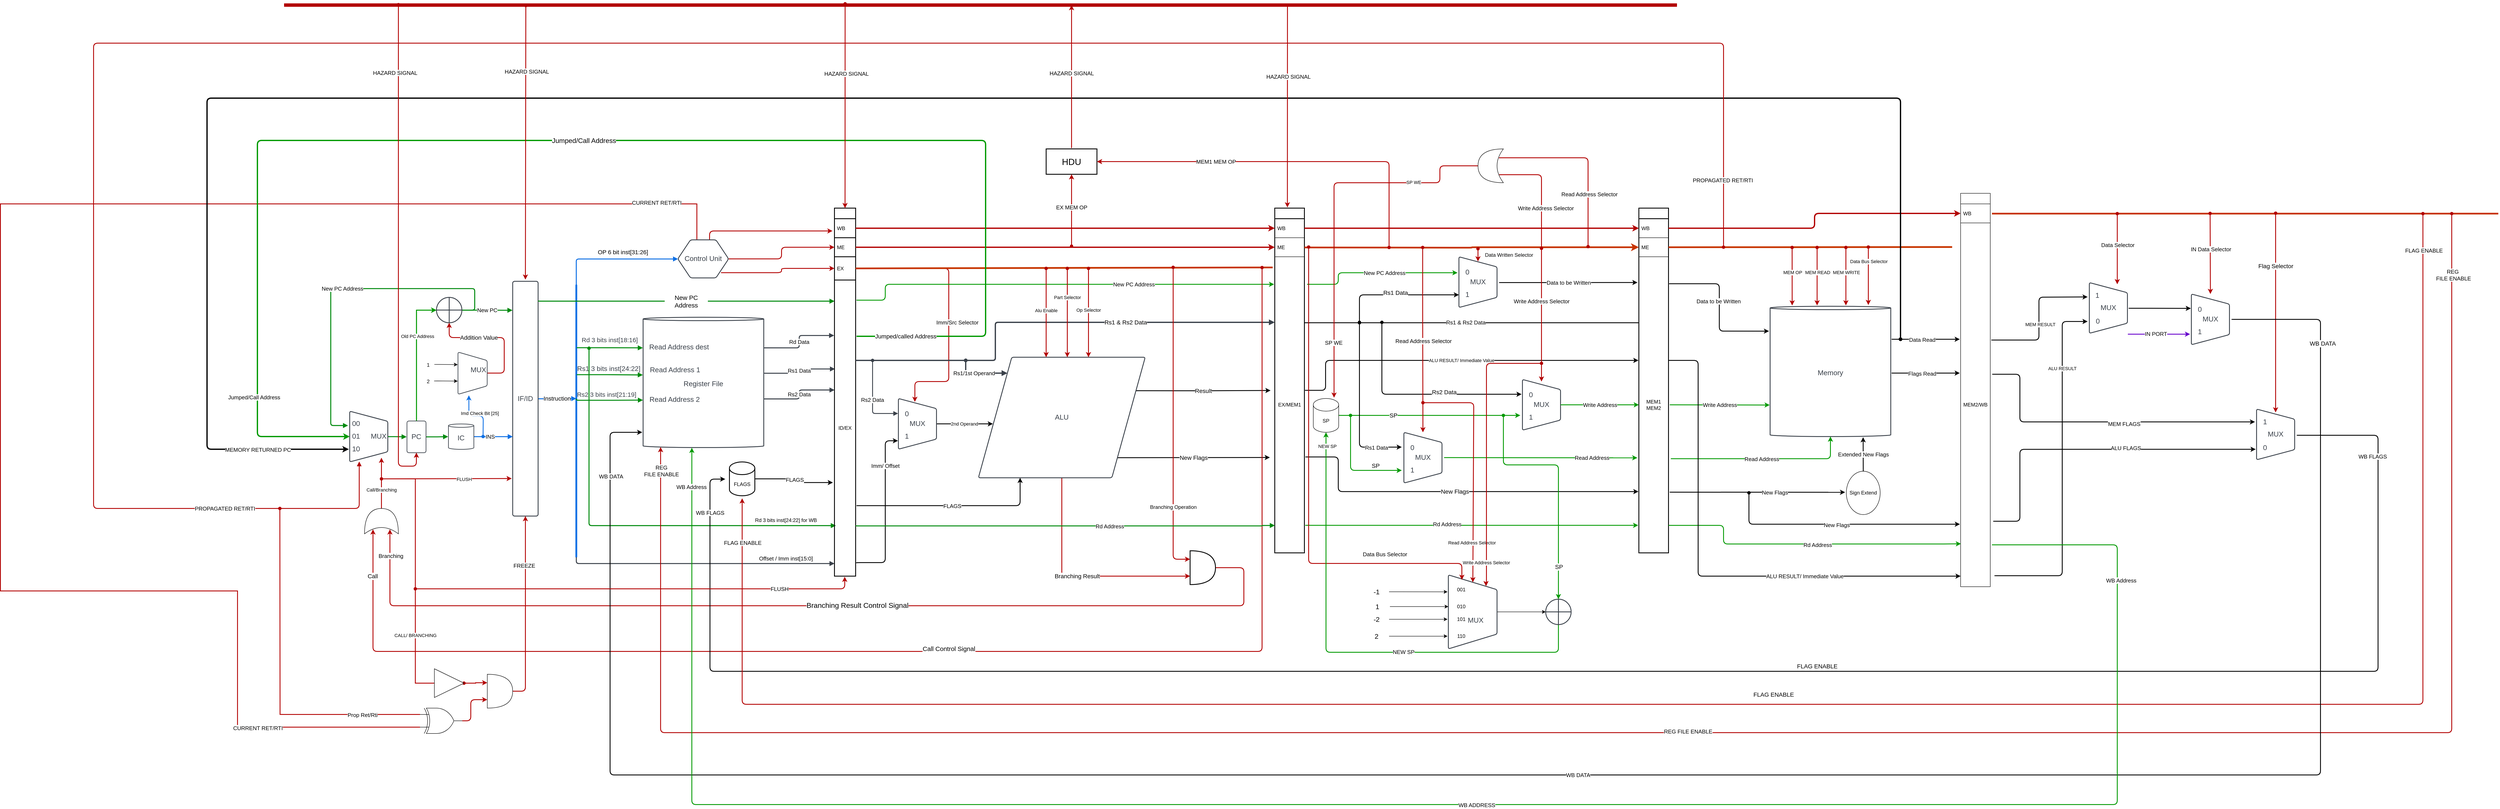 <mxfile version="21.1.2" type="device">
  <diagram name="Page-1" id="rqb8dVKcROuI79bmeieU">
    <mxGraphModel dx="10340" dy="5110" grid="1" gridSize="10" guides="1" tooltips="1" connect="1" arrows="1" fold="1" page="0" pageScale="1" pageWidth="1700" pageHeight="1100" math="0" shadow="0">
      <root>
        <mxCell id="0" />
        <mxCell id="1" parent="0" />
        <mxCell id="C16ASnKl_FtYkdsgSsSQ-1" style="html=1;overflow=block;blockSpacing=1;whiteSpace=wrap;shape=trapezoid;perimeter=trapezoidPerimeter;anchorPointDirection=0;flipV=1;fontSize=16.7;fontColor=#3a414a;spacing=3.8;strokeColor=#3a414a;strokeOpacity=100;rounded=1;absoluteArcSize=1;arcSize=9;rotation=-90;strokeWidth=2;lucidId=-flLs.cZDFG2;" parent="1" vertex="1">
          <mxGeometry x="-1470" y="1025" width="120" height="90" as="geometry" />
        </mxCell>
        <mxCell id="C16ASnKl_FtYkdsgSsSQ-2" value="MUX" style="html=1;overflow=block;blockSpacing=1;whiteSpace=wrap;shape=trapezoid;perimeter=trapezoidPerimeter;anchorPointDirection=0;flipV=1;fontSize=16.7;fontColor=#3a414a;spacing=3.8;strokeOpacity=100;rounded=1;absoluteArcSize=1;arcSize=9;strokeWidth=1.5;lucidId=-flLs.cZDFG2;fillColor=none;strokeColor=none;rotation=-360;align=right;" parent="C16ASnKl_FtYkdsgSsSQ-1" vertex="1">
          <mxGeometry x="0.125" y="-0.167" width="90" height="120" relative="1" as="geometry" />
        </mxCell>
        <mxCell id="C16ASnKl_FtYkdsgSsSQ-17" value="01" style="html=1;overflow=block;blockSpacing=1;whiteSpace=wrap;fontSize=16.7;fontColor=#3a414a;spacing=3.8;strokeOpacity=0;fillOpacity=0;rounded=1;absoluteArcSize=1;arcSize=9;fillColor=#ffffff;strokeWidth=0.8;lucidId=uElL8NrTH-TC;" parent="C16ASnKl_FtYkdsgSsSQ-1" vertex="1">
          <mxGeometry x="15" y="30" width="30" height="30" as="geometry" />
        </mxCell>
        <mxCell id="_SDMGPXZtipDCqufldMR-18" value="10" style="html=1;overflow=block;blockSpacing=1;whiteSpace=wrap;fontSize=16.7;fontColor=#3a414a;spacing=3.8;strokeOpacity=0;fillOpacity=0;rounded=1;absoluteArcSize=1;arcSize=9;fillColor=#ffffff;strokeWidth=0.8;lucidId=uElL8NrTH-TC;" parent="C16ASnKl_FtYkdsgSsSQ-1" vertex="1">
          <mxGeometry x="15" y="60" width="30" height="30" as="geometry" />
        </mxCell>
        <mxCell id="oJpyM_X3onIZimsuUFzw-17" style="edgeStyle=orthogonalEdgeStyle;rounded=0;orthogonalLoop=1;jettySize=auto;html=1;exitX=0.5;exitY=0;exitDx=0;exitDy=0;entryX=0;entryY=0.5;entryDx=0;entryDy=0;entryPerimeter=0;fillColor=#60a917;strokeColor=#009900;strokeWidth=2.3;" parent="1" source="C16ASnKl_FtYkdsgSsSQ-3" target="C16ASnKl_FtYkdsgSsSQ-8" edge="1">
          <mxGeometry relative="1" as="geometry" />
        </mxCell>
        <mxCell id="oJpyM_X3onIZimsuUFzw-18" value="Old PC Address" style="edgeLabel;html=1;align=center;verticalAlign=middle;resizable=0;points=[];" parent="oJpyM_X3onIZimsuUFzw-17" vertex="1" connectable="0">
          <mxGeometry x="0.297" y="-2" relative="1" as="geometry">
            <mxPoint as="offset" />
          </mxGeometry>
        </mxCell>
        <mxCell id="C16ASnKl_FtYkdsgSsSQ-3" value="PC" style="html=1;overflow=block;blockSpacing=1;whiteSpace=wrap;fontSize=16.7;fontColor=#3a414a;spacing=9;strokeColor=#3a414a;strokeOpacity=100;rounded=1;absoluteArcSize=1;arcSize=9;strokeWidth=1.5;lucidId=AhlLYERqUPD1;" parent="1" vertex="1">
          <mxGeometry x="-1320" y="1033" width="45" height="75" as="geometry" />
        </mxCell>
        <mxCell id="oJpyM_X3onIZimsuUFzw-3" style="edgeStyle=orthogonalEdgeStyle;rounded=1;orthogonalLoop=1;jettySize=auto;html=1;entryX=0.25;entryY=1;entryDx=0;entryDy=0;strokeWidth=2;fontSize=13;strokeColor=#1071E5;startArrow=oval;startFill=1;" parent="1" target="oJpyM_X3onIZimsuUFzw-2" edge="1">
          <mxGeometry relative="1" as="geometry">
            <mxPoint x="-1140" y="1070" as="sourcePoint" />
          </mxGeometry>
        </mxCell>
        <mxCell id="oJpyM_X3onIZimsuUFzw-19" value="Imd Check Bit [25]" style="edgeLabel;html=1;align=center;verticalAlign=middle;resizable=0;points=[];" parent="oJpyM_X3onIZimsuUFzw-3" vertex="1" connectable="0">
          <mxGeometry x="-0.121" relative="1" as="geometry">
            <mxPoint y="-7" as="offset" />
          </mxGeometry>
        </mxCell>
        <mxCell id="C16ASnKl_FtYkdsgSsSQ-4" value="IC" style="html=1;overflow=block;blockSpacing=1;whiteSpace=wrap;shape=cylinder3;size=4;anchorPointDirection=0;boundedLbl=1;fontSize=16.7;fontColor=#3a414a;spacing=3.8;strokeColor=#3a414a;strokeOpacity=100;rounded=1;absoluteArcSize=1;arcSize=9;strokeWidth=1.5;lucidId=pllL6RdA1fUu;" parent="1" vertex="1">
          <mxGeometry x="-1222" y="1040" width="60" height="60" as="geometry" />
        </mxCell>
        <mxCell id="FRVEOWgXkrjnCXTNfwsk-32" value="FLAGS" style="edgeStyle=orthogonalEdgeStyle;rounded=0;orthogonalLoop=1;jettySize=auto;html=1;entryX=-0.075;entryY=0.684;entryDx=0;entryDy=0;entryPerimeter=0;fontSize=13;strokeWidth=2;exitX=1;exitY=0.5;exitDx=0;exitDy=0;exitPerimeter=0;" parent="1" source="oJpyM_X3onIZimsuUFzw-22" target="FRVEOWgXkrjnCXTNfwsk-19" edge="1">
          <mxGeometry relative="1" as="geometry">
            <mxPoint x="-478.07" y="1170" as="sourcePoint" />
            <mxPoint x="-246.62" y="1177.4" as="targetPoint" />
          </mxGeometry>
        </mxCell>
        <mxCell id="C16ASnKl_FtYkdsgSsSQ-5" value="Register File" style="html=1;overflow=block;blockSpacing=1;whiteSpace=wrap;shape=cylinder3;size=4;anchorPointDirection=0;boundedLbl=1;fontSize=16.7;fontColor=#3a414a;spacing=3.8;strokeColor=#3a414a;strokeOpacity=100;rounded=1;absoluteArcSize=1;arcSize=9;strokeWidth=2;lucidId=~nlLTZhfvCgq;verticalAlign=middle;" parent="1" vertex="1">
          <mxGeometry x="-762" y="788" width="285" height="308" as="geometry" />
        </mxCell>
        <mxCell id="C16ASnKl_FtYkdsgSsSQ-6" value="IF/ID" style="html=1;overflow=block;blockSpacing=1;whiteSpace=wrap;fontSize=16.7;fontColor=#3a414a;align=center;spacing=3.8;strokeColor=#3a414a;strokeOpacity=100;fillOpacity=100;rounded=1;absoluteArcSize=1;arcSize=9;fillColor=#ffffff;strokeWidth=2;lucidId=OqlLgfBqRZDj;" parent="1" vertex="1">
          <mxGeometry x="-1070" y="703" width="60" height="555" as="geometry" />
        </mxCell>
        <mxCell id="C16ASnKl_FtYkdsgSsSQ-8" value="" style="html=1;overflow=block;blockSpacing=1;whiteSpace=wrap;shape=mxgraph.flowchart.summing_function;fontSize=13;spacing=3.8;strokeColor=#3a414a;strokeOpacity=100;rounded=1;absoluteArcSize=1;arcSize=9;strokeWidth=2;lucidId=0slLmjls9X9R;" parent="1" vertex="1">
          <mxGeometry x="-1250" y="741" width="60" height="60" as="geometry" />
        </mxCell>
        <mxCell id="C16ASnKl_FtYkdsgSsSQ-9" value="" style="html=1;jettySize=18;whiteSpace=wrap;fontSize=13;strokeColor=#008a0e;strokeOpacity=100;strokeWidth=2.3;rounded=1;arcSize=12;edgeStyle=orthogonalEdgeStyle;startArrow=none;endArrow=block;endFill=1;exitX=0.5;exitY=-0.008;exitPerimeter=0;entryX=-0.017;entryY=0.5;entryPerimeter=0;lucidId=~slL9aXBEKXz;" parent="1" source="C16ASnKl_FtYkdsgSsSQ-1" target="C16ASnKl_FtYkdsgSsSQ-3" edge="1">
          <mxGeometry width="100" height="100" relative="1" as="geometry">
            <Array as="points" />
          </mxGeometry>
        </mxCell>
        <mxCell id="C16ASnKl_FtYkdsgSsSQ-10" value="" style="html=1;jettySize=18;whiteSpace=wrap;fontSize=13;strokeColor=#008a0e;strokeOpacity=100;strokeWidth=2.3;rounded=1;arcSize=12;edgeStyle=orthogonalEdgeStyle;startArrow=none;endArrow=block;endFill=1;exitX=1.017;exitY=0.5;exitPerimeter=0;entryX=-0.012;entryY=0.5;entryPerimeter=0;lucidId=itlLJEvFeE9b;" parent="1" source="C16ASnKl_FtYkdsgSsSQ-3" target="C16ASnKl_FtYkdsgSsSQ-4" edge="1">
          <mxGeometry width="100" height="100" relative="1" as="geometry">
            <Array as="points" />
          </mxGeometry>
        </mxCell>
        <mxCell id="C16ASnKl_FtYkdsgSsSQ-14" value="New PC" style="html=1;jettySize=18;whiteSpace=wrap;fontSize=13;strokeColor=#008a0e;strokeOpacity=100;strokeWidth=2.3;rounded=1;arcSize=12;edgeStyle=orthogonalEdgeStyle;startArrow=none;endArrow=block;endFill=1;exitX=1.013;exitY=0.5;exitPerimeter=0;entryX=-0.012;entryY=0.123;entryPerimeter=0;lucidId=awlL-2TddRJu;" parent="1" source="C16ASnKl_FtYkdsgSsSQ-8" target="C16ASnKl_FtYkdsgSsSQ-6" edge="1">
          <mxGeometry width="100" height="100" relative="1" as="geometry">
            <Array as="points" />
          </mxGeometry>
        </mxCell>
        <mxCell id="C16ASnKl_FtYkdsgSsSQ-15" value="New PC Address" style="html=1;jettySize=18;whiteSpace=wrap;fontSize=13;strokeColor=#008a0e;strokeOpacity=100;strokeWidth=2.3;rounded=1;arcSize=12;edgeStyle=orthogonalEdgeStyle;startArrow=none;endArrow=block;endFill=1;exitX=1.013;exitY=0.5;exitPerimeter=0;entryX=-0.138;entryY=0.623;lucidId=zylLzsobmoqr;entryDx=0;entryDy=0;entryPerimeter=0;" parent="1" target="C16ASnKl_FtYkdsgSsSQ-16" edge="1">
          <mxGeometry width="100" height="100" relative="1" as="geometry">
            <Array as="points">
              <mxPoint x="-1160" y="771" />
              <mxPoint x="-1160" y="720" />
              <mxPoint x="-1500" y="720" />
              <mxPoint x="-1500" y="1044" />
            </Array>
            <mxPoint x="-1189.22" y="771" as="sourcePoint" />
            <mxPoint x="-1415.72" y="949.04" as="targetPoint" />
          </mxGeometry>
        </mxCell>
        <mxCell id="C16ASnKl_FtYkdsgSsSQ-16" value="00" style="html=1;overflow=block;blockSpacing=1;whiteSpace=wrap;fontSize=16.7;fontColor=#3a414a;spacing=3.8;strokeOpacity=0;fillOpacity=0;rounded=1;absoluteArcSize=1;arcSize=9;fillColor=#ffffff;strokeWidth=0.8;lucidId=IDlLDruL7s6Y;" parent="1" vertex="1">
          <mxGeometry x="-1455" y="1025" width="30" height="30" as="geometry" />
        </mxCell>
        <mxCell id="FRVEOWgXkrjnCXTNfwsk-25" value="" style="edgeStyle=orthogonalEdgeStyle;rounded=1;orthogonalLoop=1;jettySize=auto;html=1;exitX=0.851;exitY=0.862;exitDx=0;exitDy=0;entryX=0;entryY=0.5;entryDx=0;entryDy=0;fillColor=#e51400;strokeColor=#B20000;strokeWidth=2;fontSize=16;exitPerimeter=0;" parent="1" source="C16ASnKl_FtYkdsgSsSQ-18" target="FRVEOWgXkrjnCXTNfwsk-14" edge="1">
          <mxGeometry relative="1" as="geometry" />
        </mxCell>
        <mxCell id="FRVEOWgXkrjnCXTNfwsk-26" style="edgeStyle=orthogonalEdgeStyle;rounded=1;orthogonalLoop=1;jettySize=auto;html=1;exitX=0.625;exitY=0;exitDx=0;exitDy=0;entryX=-0.093;entryY=-0.356;entryDx=0;entryDy=0;entryPerimeter=0;fillColor=#e51400;strokeColor=#B20000;strokeWidth=2;" parent="1" source="C16ASnKl_FtYkdsgSsSQ-18" target="FRVEOWgXkrjnCXTNfwsk-13" edge="1">
          <mxGeometry relative="1" as="geometry" />
        </mxCell>
        <mxCell id="FRVEOWgXkrjnCXTNfwsk-27" style="edgeStyle=orthogonalEdgeStyle;rounded=1;orthogonalLoop=1;jettySize=auto;html=1;exitX=1;exitY=0.5;exitDx=0;exitDy=0;entryX=0;entryY=0.5;entryDx=0;entryDy=0;fillColor=#e51400;strokeColor=#B20000;strokeWidth=2;" parent="1" source="C16ASnKl_FtYkdsgSsSQ-18" target="FRVEOWgXkrjnCXTNfwsk-13" edge="1">
          <mxGeometry relative="1" as="geometry" />
        </mxCell>
        <mxCell id="te43sHLQZ3bOe-cXKWkI-26" style="edgeStyle=orthogonalEdgeStyle;rounded=0;orthogonalLoop=1;jettySize=auto;html=1;exitX=0.375;exitY=0;exitDx=0;exitDy=0;entryX=0;entryY=0.75;entryDx=0;entryDy=0;entryPerimeter=0;fillColor=#e51400;strokeColor=#B20000;strokeWidth=2;endArrow=none;endFill=0;" parent="1" source="C16ASnKl_FtYkdsgSsSQ-18" target="te43sHLQZ3bOe-cXKWkI-21" edge="1">
          <mxGeometry relative="1" as="geometry">
            <mxPoint x="-705" y="605" as="sourcePoint" />
            <Array as="points">
              <mxPoint x="-635" y="520" />
              <mxPoint x="-2280" y="520" />
              <mxPoint x="-2280" y="1435" />
              <mxPoint x="-1720" y="1435" />
              <mxPoint x="-1720" y="1757" />
            </Array>
          </mxGeometry>
        </mxCell>
        <mxCell id="te43sHLQZ3bOe-cXKWkI-27" value="CURRENT RET/RTI" style="edgeLabel;html=1;align=center;verticalAlign=middle;resizable=0;points=[];fontSize=13;" parent="te43sHLQZ3bOe-cXKWkI-26" vertex="1" connectable="0">
          <mxGeometry x="0.806" y="-2" relative="1" as="geometry">
            <mxPoint x="1" as="offset" />
          </mxGeometry>
        </mxCell>
        <mxCell id="te43sHLQZ3bOe-cXKWkI-29" value="CURRENT RET/RTI" style="edgeLabel;html=1;align=center;verticalAlign=middle;resizable=0;points=[];fontSize=13;" parent="te43sHLQZ3bOe-cXKWkI-26" vertex="1" connectable="0">
          <mxGeometry x="-0.909" y="-3" relative="1" as="geometry">
            <mxPoint as="offset" />
          </mxGeometry>
        </mxCell>
        <mxCell id="C16ASnKl_FtYkdsgSsSQ-18" value="Control Unit" style="html=1;overflow=block;blockSpacing=1;whiteSpace=wrap;shape=hexagon;perimeter=hexagonPerimeter2;fontSize=16.7;fontColor=#3a414a;spacing=3.8;strokeColor=#3a414a;strokeOpacity=100;rounded=1;absoluteArcSize=1;arcSize=9;strokeWidth=2;lucidId=HFlLW7emXm0M;" parent="1" vertex="1">
          <mxGeometry x="-680" y="605" width="120" height="90" as="geometry" />
        </mxCell>
        <mxCell id="C16ASnKl_FtYkdsgSsSQ-19" value="INS" style="html=1;jettySize=18;whiteSpace=wrap;fontSize=13;strokeColor=#1071E5;strokeOpacity=100;strokeWidth=2.3;rounded=1;arcSize=12;edgeStyle=orthogonalEdgeStyle;startArrow=none;endArrow=block;endFill=1;exitX=1.013;exitY=0.5;exitPerimeter=0;lucidId=LFlLzWP7a~9a;" parent="1" source="C16ASnKl_FtYkdsgSsSQ-4" edge="1">
          <mxGeometry x="-0.171" width="100" height="100" relative="1" as="geometry">
            <Array as="points" />
            <mxPoint x="-1070" y="1070" as="targetPoint" />
            <mxPoint as="offset" />
          </mxGeometry>
        </mxCell>
        <mxCell id="C16ASnKl_FtYkdsgSsSQ-20" value="Instruction" style="html=1;jettySize=18;whiteSpace=wrap;fontSize=14;strokeColor=#1071e5;strokeOpacity=100;strokeWidth=2.3;rounded=1;arcSize=12;edgeStyle=orthogonalEdgeStyle;startArrow=none;endArrow=block;endFill=1;exitX=1.012;exitY=0.5;exitPerimeter=0;lucidId=kHlL17ve3A9c;" parent="1" source="C16ASnKl_FtYkdsgSsSQ-6" edge="1">
          <mxGeometry width="100" height="100" relative="1" as="geometry">
            <Array as="points" />
            <mxPoint x="-920" y="980" as="targetPoint" />
          </mxGeometry>
        </mxCell>
        <mxCell id="C16ASnKl_FtYkdsgSsSQ-22" value="Read Address 2" style="html=1;overflow=block;blockSpacing=1;whiteSpace=wrap;fontSize=16.7;fontColor=#3a414a;spacing=3.8;strokeOpacity=0;fillOpacity=0;rounded=1;absoluteArcSize=1;arcSize=9;fillColor=#ffffff;strokeWidth=0.8;lucidId=HNlLmj.m_v0d;" parent="1" vertex="1">
          <mxGeometry x="-755" y="960" width="135" height="45" as="geometry" />
        </mxCell>
        <mxCell id="C16ASnKl_FtYkdsgSsSQ-24" value="&lt;font style=&quot;font-size: 16px;&quot;&gt;Rs1 3 bits inst[24:22] &lt;/font&gt;" style="html=1;overflow=block;blockSpacing=1;whiteSpace=wrap;fontSize=15;fontColor=#3a414a;spacing=3.8;strokeOpacity=0;fillOpacity=0;rounded=1;absoluteArcSize=1;arcSize=9;fillColor=#ffffff;strokeWidth=0.8;lucidId=dPlLPdkHVlRl;" parent="1" vertex="1">
          <mxGeometry x="-933" y="886" width="180" height="45" as="geometry" />
        </mxCell>
        <mxCell id="C16ASnKl_FtYkdsgSsSQ-25" value="Rs2 3 bits inst[21:19]" style="html=1;overflow=block;blockSpacing=1;whiteSpace=wrap;fontSize=15;fontColor=#3a414a;spacing=3.8;strokeOpacity=0;fillOpacity=0;rounded=1;absoluteArcSize=1;arcSize=9;fillColor=#ffffff;strokeWidth=0.8;lucidId=XPlLl9TwbZoW;" parent="1" vertex="1">
          <mxGeometry x="-938" y="947" width="180" height="45" as="geometry" />
        </mxCell>
        <mxCell id="C16ASnKl_FtYkdsgSsSQ-27" value="" style="html=1;overflow=block;blockSpacing=1;whiteSpace=wrap;fontSize=13;spacing=0;strokeColor=#1071e5;strokeOpacity=100;rounded=1;absoluteArcSize=1;arcSize=9;rotation=-90;strokeWidth=2.3;lucidId=vYlLArbLvh4B;" parent="1" vertex="1">
          <mxGeometry x="-1242" y="1032" width="644" height="2" as="geometry" />
        </mxCell>
        <mxCell id="C16ASnKl_FtYkdsgSsSQ-28" value="" style="html=1;jettySize=18;whiteSpace=wrap;fontSize=13;strokeColor=#1071e5;strokeOpacity=100;strokeWidth=2.3;rounded=1;arcSize=12;edgeStyle=orthogonalEdgeStyle;startArrow=none;endArrow=block;endFill=1;exitX=1;exitY=0.471;exitPerimeter=0;entryX=0.003;entryY=0.5;entryPerimeter=0;lucidId=o1lLS86.JznV;horizontal=1;" parent="1" source="C16ASnKl_FtYkdsgSsSQ-27" target="C16ASnKl_FtYkdsgSsSQ-18" edge="1">
          <mxGeometry width="100" height="100" relative="1" as="geometry">
            <Array as="points">
              <mxPoint x="-920" y="650" />
            </Array>
          </mxGeometry>
        </mxCell>
        <mxCell id="C16ASnKl_FtYkdsgSsSQ-29" value="" style="html=1;jettySize=18;whiteSpace=wrap;fontSize=13;strokeColor=#008a0e;strokeOpacity=100;strokeWidth=2.3;rounded=1;arcSize=12;edgeStyle=orthogonalEdgeStyle;startArrow=none;endArrow=block;endFill=1;exitX=0.769;exitY=1;exitPerimeter=0;entryX=-0.003;entryY=0.234;entryPerimeter=0;lucidId=Z2lLqHrNaLUb;" parent="1" source="C16ASnKl_FtYkdsgSsSQ-27" target="C16ASnKl_FtYkdsgSsSQ-5" edge="1">
          <mxGeometry width="100" height="100" relative="1" as="geometry">
            <Array as="points" />
          </mxGeometry>
        </mxCell>
        <mxCell id="C16ASnKl_FtYkdsgSsSQ-30" value="" style="html=1;jettySize=18;whiteSpace=wrap;fontSize=13;strokeColor=#008a0e;strokeOpacity=100;strokeWidth=2.3;rounded=1;arcSize=12;edgeStyle=orthogonalEdgeStyle;startArrow=none;endArrow=block;endFill=1;exitX=0.67;exitY=1;exitPerimeter=0;entryX=-0.003;entryY=0.442;entryPerimeter=0;lucidId=n3lLNkoSwFRp;" parent="1" source="C16ASnKl_FtYkdsgSsSQ-27" target="C16ASnKl_FtYkdsgSsSQ-5" edge="1">
          <mxGeometry width="100" height="100" relative="1" as="geometry">
            <Array as="points" />
          </mxGeometry>
        </mxCell>
        <mxCell id="C16ASnKl_FtYkdsgSsSQ-31" value="Read Address 1" style="html=1;overflow=block;blockSpacing=1;whiteSpace=wrap;fontSize=16.7;fontColor=#3a414a;spacing=3.8;strokeOpacity=0;fillOpacity=0;rounded=1;absoluteArcSize=1;arcSize=9;fillColor=#ffffff;strokeWidth=0.8;lucidId=V3lLvln6wsRt;" parent="1" vertex="1">
          <mxGeometry x="-754" y="890" width="135" height="45" as="geometry" />
        </mxCell>
        <mxCell id="C16ASnKl_FtYkdsgSsSQ-32" value="" style="html=1;jettySize=18;whiteSpace=wrap;fontSize=13;strokeColor=#3a414a;strokeOpacity=100;strokeWidth=2.3;rounded=1;arcSize=12;edgeStyle=orthogonalEdgeStyle;startArrow=none;endArrow=block;endFill=1;exitX=0;exitY=0.5;exitPerimeter=0;lucidId=g5lLF-SeTRF8;" parent="1" source="C16ASnKl_FtYkdsgSsSQ-27" target="FRVEOWgXkrjnCXTNfwsk-19" edge="1">
          <mxGeometry x="-0.28" width="100" height="100" relative="1" as="geometry">
            <Array as="points">
              <mxPoint x="-920" y="1370" />
            </Array>
            <mxPoint x="-370" y="1360" as="targetPoint" />
            <mxPoint x="-1" as="offset" />
          </mxGeometry>
        </mxCell>
        <mxCell id="C16ASnKl_FtYkdsgSsSQ-34" value="Rd Data" style="html=1;jettySize=18;whiteSpace=wrap;fontSize=13;strokeColor=#3a414a;strokeOpacity=100;strokeWidth=2.3;rounded=1;arcSize=12;edgeStyle=orthogonalEdgeStyle;startArrow=none;endArrow=block;endFill=1;exitX=1.003;exitY=0.234;exitPerimeter=0;entryX=-0.019;entryY=0.187;entryPerimeter=0;lucidId=48lLNDbQzIFY;entryDx=0;entryDy=0;" parent="1" source="C16ASnKl_FtYkdsgSsSQ-5" target="FRVEOWgXkrjnCXTNfwsk-19" edge="1">
          <mxGeometry width="100" height="100" relative="1" as="geometry">
            <Array as="points" />
            <mxPoint x="-316.36" y="831.2" as="targetPoint" />
          </mxGeometry>
        </mxCell>
        <mxCell id="C16ASnKl_FtYkdsgSsSQ-35" value="Rs1 Data" style="html=1;jettySize=18;whiteSpace=wrap;fontSize=13;strokeColor=#3a414a;strokeOpacity=100;strokeWidth=2.3;rounded=1;arcSize=12;edgeStyle=orthogonalEdgeStyle;startArrow=none;endArrow=block;endFill=1;exitX=1.003;exitY=0.429;exitPerimeter=0;entryX=0.02;entryY=0.3;entryPerimeter=0;lucidId=.8lLdFjXSKPo;entryDx=0;entryDy=0;" parent="1" source="C16ASnKl_FtYkdsgSsSQ-5" target="FRVEOWgXkrjnCXTNfwsk-19" edge="1">
          <mxGeometry width="100" height="100" relative="1" as="geometry">
            <Array as="points" />
            <mxPoint x="-316.72" y="892.82" as="targetPoint" />
          </mxGeometry>
        </mxCell>
        <mxCell id="C16ASnKl_FtYkdsgSsSQ-38" value="New PC Address" style="html=1;jettySize=18;whiteSpace=wrap;fontSize=15;strokeColor=#008a0e;strokeOpacity=100;strokeWidth=2.3;rounded=1;arcSize=12;edgeStyle=orthogonalEdgeStyle;startArrow=none;endArrow=block;endFill=1;lucidId=4-lLHI4y~1R1;exitX=1.004;exitY=0.082;exitDx=0;exitDy=0;exitPerimeter=0;entryX=0;entryY=0.071;entryDx=0;entryDy=0;entryPerimeter=0;" parent="1" source="C16ASnKl_FtYkdsgSsSQ-6" target="FRVEOWgXkrjnCXTNfwsk-19" edge="1">
          <mxGeometry width="100" height="100" relative="1" as="geometry">
            <Array as="points">
              <mxPoint x="-1010" y="750" />
            </Array>
            <mxPoint x="-980" y="740" as="sourcePoint" />
            <mxPoint x="-320" y="750" as="targetPoint" />
          </mxGeometry>
        </mxCell>
        <mxCell id="C16ASnKl_FtYkdsgSsSQ-41" value="Read Address dest" style="html=1;overflow=block;blockSpacing=1;whiteSpace=wrap;fontSize=16.7;fontColor=#3a414a;spacing=3.8;strokeOpacity=0;fillOpacity=0;rounded=1;absoluteArcSize=1;arcSize=9;fillColor=#ffffff;strokeWidth=0.8;lucidId=_fmLrhTLbow0;" parent="1" vertex="1">
          <mxGeometry x="-758" y="834.5" width="162" height="48" as="geometry" />
        </mxCell>
        <mxCell id="C16ASnKl_FtYkdsgSsSQ-42" value="" style="html=1;jettySize=18;whiteSpace=wrap;fontSize=13;strokeColor=#008a0e;strokeOpacity=100;strokeWidth=2.3;rounded=1;arcSize=12;edgeStyle=orthogonalEdgeStyle;startArrow=oval;endArrow=block;endFill=1;entryX=0.061;entryY=0.829;entryPerimeter=0;lucidId=_hmLU3yBh-IQ;startFill=1;entryDx=0;entryDy=0;" parent="1" target="FRVEOWgXkrjnCXTNfwsk-19" edge="1">
          <mxGeometry x="0.409" y="-2" width="100" height="100" relative="1" as="geometry">
            <Array as="points">
              <mxPoint x="-890" y="1280" />
            </Array>
            <mxPoint x="-890" y="861" as="sourcePoint" />
            <mxPoint x="-384.36" y="1271.6" as="targetPoint" />
            <mxPoint as="offset" />
          </mxGeometry>
        </mxCell>
        <mxCell id="C16ASnKl_FtYkdsgSsSQ-43" value="Rs2 Data" style="html=1;jettySize=18;whiteSpace=wrap;fontSize=13;strokeColor=#3a414a;strokeOpacity=100;strokeWidth=2.3;rounded=1;arcSize=12;edgeStyle=orthogonalEdgeStyle;startArrow=none;endArrow=block;endFill=1;exitX=1.003;exitY=0.626;exitPerimeter=0;entryX=0;entryY=0.371;entryPerimeter=0;lucidId=ZimLu~.ZLcDi;entryDx=0;entryDy=0;" parent="1" source="C16ASnKl_FtYkdsgSsSQ-5" target="FRVEOWgXkrjnCXTNfwsk-19" edge="1">
          <mxGeometry width="100" height="100" relative="1" as="geometry">
            <Array as="points" />
            <mxPoint x="-316.72" y="957.6" as="targetPoint" />
          </mxGeometry>
        </mxCell>
        <mxCell id="oJpyM_X3onIZimsuUFzw-41" value="New Flags" style="edgeStyle=orthogonalEdgeStyle;rounded=0;orthogonalLoop=1;jettySize=auto;html=1;exitX=1;exitY=1;exitDx=0;exitDy=0;entryX=-0.051;entryY=0.626;entryDx=0;entryDy=0;entryPerimeter=0;strokeWidth=2;fontSize=14;" parent="1" source="C16ASnKl_FtYkdsgSsSQ-56" edge="1">
          <mxGeometry relative="1" as="geometry">
            <mxPoint x="718.41" y="1119.5" as="targetPoint" />
          </mxGeometry>
        </mxCell>
        <mxCell id="oJpyM_X3onIZimsuUFzw-42" value="Result" style="edgeStyle=orthogonalEdgeStyle;rounded=0;orthogonalLoop=1;jettySize=auto;html=1;exitX=1;exitY=0.25;exitDx=0;exitDy=0;fontSize=14;strokeWidth=2;" parent="1" source="C16ASnKl_FtYkdsgSsSQ-56" edge="1">
          <mxGeometry relative="1" as="geometry">
            <mxPoint x="720" y="961.077" as="targetPoint" />
          </mxGeometry>
        </mxCell>
        <mxCell id="oJpyM_X3onIZimsuUFzw-45" value="Branching Result" style="edgeStyle=orthogonalEdgeStyle;rounded=1;orthogonalLoop=1;jettySize=auto;html=1;entryX=0;entryY=0.75;entryDx=0;entryDy=0;entryPerimeter=0;fillColor=#e51400;strokeColor=#B20000;strokeWidth=2;fontSize=14;exitX=0.5;exitY=1;exitDx=0;exitDy=0;" parent="1" source="C16ASnKl_FtYkdsgSsSQ-56" target="oJpyM_X3onIZimsuUFzw-32" edge="1">
          <mxGeometry relative="1" as="geometry">
            <mxPoint x="240" y="1260" as="sourcePoint" />
          </mxGeometry>
        </mxCell>
        <mxCell id="C16ASnKl_FtYkdsgSsSQ-56" value="ALU" style="html=1;overflow=block;blockSpacing=1;whiteSpace=wrap;shape=parallelogram;perimeter=parallelogramPerimeter;anchorPointDirection=0;fontSize=16.7;fontColor=#3a414a;spacing=3.8;strokeColor=#3a414a;strokeOpacity=100;rounded=1;absoluteArcSize=1;arcSize=9;strokeWidth=2;lucidId=fBmLQBwmav0-;" parent="1" vertex="1">
          <mxGeometry x="30" y="882.5" width="394" height="285" as="geometry" />
        </mxCell>
        <mxCell id="VIZNuoK_pahrdxBtINAy-2" value="2nd Operand" style="edgeStyle=orthogonalEdgeStyle;rounded=1;orthogonalLoop=1;jettySize=auto;html=1;exitX=0.5;exitY=1;exitDx=0;exitDy=0;strokeWidth=2;" parent="1" edge="1">
          <mxGeometry relative="1" as="geometry">
            <mxPoint x="-70" y="1040" as="sourcePoint" />
            <mxPoint x="64.253" y="1040" as="targetPoint" />
            <Array as="points">
              <mxPoint x="19" y="1040" />
              <mxPoint x="19" y="1040" />
            </Array>
          </mxGeometry>
        </mxCell>
        <mxCell id="C16ASnKl_FtYkdsgSsSQ-57" style="html=1;overflow=block;blockSpacing=1;whiteSpace=wrap;shape=trapezoid;perimeter=trapezoidPerimeter;anchorPointDirection=0;flipV=1;fontSize=16.7;fontColor=#3a414a;spacing=3.8;strokeColor=#3a414a;strokeOpacity=100;rounded=1;absoluteArcSize=1;arcSize=9;rotation=-90;strokeWidth=2;lucidId=eCmLYlLbR1Ar;" parent="1" vertex="1">
          <mxGeometry x="-174" y="995" width="120" height="90" as="geometry" />
        </mxCell>
        <mxCell id="C16ASnKl_FtYkdsgSsSQ-58" value="MUX" style="html=1;overflow=block;blockSpacing=1;whiteSpace=wrap;shape=trapezoid;perimeter=trapezoidPerimeter;anchorPointDirection=0;flipV=1;fontSize=16.7;fontColor=#3a414a;spacing=3.8;strokeOpacity=100;rounded=1;absoluteArcSize=1;arcSize=9;strokeWidth=1.5;lucidId=eCmLYlLbR1Ar;fillColor=none;strokeColor=none;rotation=-360;" parent="C16ASnKl_FtYkdsgSsSQ-57" vertex="1">
          <mxGeometry x="0.125" y="-0.167" width="90" height="120" relative="1" as="geometry" />
        </mxCell>
        <mxCell id="C16ASnKl_FtYkdsgSsSQ-63" value="0" style="html=1;overflow=block;blockSpacing=1;whiteSpace=wrap;fontSize=16.7;fontColor=#3a414a;spacing=3.8;strokeOpacity=0;fillOpacity=0;rounded=1;absoluteArcSize=1;arcSize=9;fillColor=#ffffff;strokeWidth=0.8;lucidId=WRmLaLrrVqPS;" parent="C16ASnKl_FtYkdsgSsSQ-57" vertex="1">
          <mxGeometry x="20" y="7" width="30" height="30" as="geometry" />
        </mxCell>
        <mxCell id="C16ASnKl_FtYkdsgSsSQ-64" value="1" style="html=1;overflow=block;blockSpacing=1;whiteSpace=wrap;fontSize=16.7;fontColor=#3a414a;spacing=3.8;strokeOpacity=0;fillOpacity=0;rounded=1;absoluteArcSize=1;arcSize=9;fillColor=#ffffff;strokeWidth=0.8;lucidId=9RmLGIltzn3M;" parent="C16ASnKl_FtYkdsgSsSQ-57" vertex="1">
          <mxGeometry x="20" y="60" width="30" height="30" as="geometry" />
        </mxCell>
        <mxCell id="C16ASnKl_FtYkdsgSsSQ-59" value="" style="html=1;jettySize=18;whiteSpace=wrap;fontSize=13;strokeColor=#008a0e;strokeOpacity=100;strokeWidth=2.3;rounded=1;arcSize=12;edgeStyle=orthogonalEdgeStyle;startArrow=none;endArrow=block;endFill=1;lucidId=tFmLmMizP72i;entryX=-0.002;entryY=0.635;entryDx=0;entryDy=0;entryPerimeter=0;" parent="1" target="C16ASnKl_FtYkdsgSsSQ-5" edge="1">
          <mxGeometry width="100" height="100" relative="1" as="geometry">
            <Array as="points">
              <mxPoint x="-920" y="984" />
              <mxPoint x="-841" y="984" />
            </Array>
            <mxPoint x="-920" y="980" as="sourcePoint" />
            <mxPoint x="-780" y="980" as="targetPoint" />
          </mxGeometry>
        </mxCell>
        <mxCell id="C16ASnKl_FtYkdsgSsSQ-62" value="Rs1/1st Operand" style="html=1;jettySize=18;whiteSpace=wrap;fontSize=13;strokeColor=#3a414a;strokeOpacity=100;strokeWidth=3;rounded=1;arcSize=12;edgeStyle=orthogonalEdgeStyle;startArrow=oval;endArrow=block;endFill=1;lucidId=cJmLwLXzHCif;entryX=0.174;entryY=0.132;entryDx=0;entryDy=0;entryPerimeter=0;startFill=1;" parent="1" target="C16ASnKl_FtYkdsgSsSQ-56" edge="1">
          <mxGeometry x="-0.221" width="100" height="100" relative="1" as="geometry">
            <Array as="points">
              <mxPoint y="900" />
              <mxPoint y="920" />
            </Array>
            <mxPoint y="890" as="sourcePoint" />
            <mxPoint as="offset" />
          </mxGeometry>
        </mxCell>
        <mxCell id="C16ASnKl_FtYkdsgSsSQ-65" value="Rs2 Data" style="html=1;jettySize=18;whiteSpace=wrap;fontSize=13;strokeColor=#3a414a;strokeOpacity=100;strokeWidth=2;rounded=1;arcSize=12;edgeStyle=orthogonalEdgeStyle;startArrow=oval;endArrow=block;endFill=1;entryX=0.704;entryY=1.008;entryPerimeter=0;lucidId=pSmLz75eP1NC;startFill=1;" parent="1" target="C16ASnKl_FtYkdsgSsSQ-57" edge="1">
          <mxGeometry width="100" height="100" relative="1" as="geometry">
            <Array as="points">
              <mxPoint x="-220" y="1016" />
            </Array>
            <mxPoint x="-220" y="890" as="sourcePoint" />
          </mxGeometry>
        </mxCell>
        <mxCell id="VIZNuoK_pahrdxBtINAy-1" value="Imm/ Offset" style="endArrow=classic;html=1;rounded=1;exitX=1.031;exitY=0.956;exitDx=0;exitDy=0;exitPerimeter=0;edgeStyle=orthogonalEdgeStyle;elbow=vertical;strokeWidth=2;fontSize=13;" parent="1" source="FRVEOWgXkrjnCXTNfwsk-19" edge="1">
          <mxGeometry x="0.534" width="50" height="50" relative="1" as="geometry">
            <mxPoint x="-256.18" y="1368.4" as="sourcePoint" />
            <mxPoint x="-160" y="1080" as="targetPoint" />
            <Array as="points">
              <mxPoint x="-258" y="1368" />
              <mxPoint x="-190" y="1368" />
              <mxPoint x="-190" y="1080" />
              <mxPoint x="-160" y="1080" />
            </Array>
            <mxPoint y="-1" as="offset" />
          </mxGeometry>
        </mxCell>
        <mxCell id="FRVEOWgXkrjnCXTNfwsk-11" value="" style="swimlane;fontStyle=0;childLayout=stackLayout;horizontal=1;startSize=25;horizontalStack=0;resizeParent=1;resizeParentMax=0;resizeLast=0;collapsible=1;marginBottom=0;whiteSpace=wrap;html=1;strokeWidth=2;" parent="1" vertex="1">
          <mxGeometry x="-310" y="530" width="50" height="870" as="geometry">
            <mxRectangle x="1140" y="975" width="50" height="40" as="alternateBounds" />
          </mxGeometry>
        </mxCell>
        <mxCell id="FRVEOWgXkrjnCXTNfwsk-12" value="WB" style="text;strokeColor=#000000;fillColor=none;align=left;verticalAlign=middle;spacingLeft=4;spacingRight=4;overflow=hidden;points=[[0,0.5],[1,0.5]];portConstraint=eastwest;rotatable=0;whiteSpace=wrap;html=1;strokeWidth=2;" parent="FRVEOWgXkrjnCXTNfwsk-11" vertex="1">
          <mxGeometry y="25" width="50" height="45" as="geometry" />
        </mxCell>
        <mxCell id="FRVEOWgXkrjnCXTNfwsk-13" value="ME" style="text;strokeColor=#000000;fillColor=none;align=left;verticalAlign=middle;spacingLeft=4;spacingRight=4;overflow=hidden;points=[[0,0.5],[1,0.5]];portConstraint=eastwest;rotatable=0;whiteSpace=wrap;html=1;strokeWidth=2;" parent="FRVEOWgXkrjnCXTNfwsk-11" vertex="1">
          <mxGeometry y="70" width="50" height="45" as="geometry" />
        </mxCell>
        <mxCell id="FRVEOWgXkrjnCXTNfwsk-14" value="EX" style="text;strokeColor=#000000;fillColor=none;align=left;verticalAlign=middle;spacingLeft=4;spacingRight=4;overflow=hidden;points=[[0,0.5],[1,0.5]];portConstraint=eastwest;rotatable=0;whiteSpace=wrap;html=1;strokeWidth=2;" parent="FRVEOWgXkrjnCXTNfwsk-11" vertex="1">
          <mxGeometry y="115" width="50" height="55" as="geometry" />
        </mxCell>
        <mxCell id="FRVEOWgXkrjnCXTNfwsk-19" value="ID/EX" style="text;strokeColor=#000000;fillColor=none;align=center;verticalAlign=middle;spacingLeft=4;spacingRight=4;overflow=hidden;points=[[0,0.5],[1,0.5]];portConstraint=eastwest;rotatable=0;whiteSpace=wrap;html=1;strokeWidth=2;" parent="FRVEOWgXkrjnCXTNfwsk-11" vertex="1">
          <mxGeometry y="170" width="50" height="700" as="geometry" />
        </mxCell>
        <mxCell id="FRVEOWgXkrjnCXTNfwsk-31" value="Imm/Src Selector" style="edgeStyle=orthogonalEdgeStyle;rounded=1;orthogonalLoop=1;jettySize=auto;html=1;exitX=1;exitY=0.5;exitDx=0;exitDy=0;fillColor=#e51400;strokeColor=#B20000;strokeWidth=2;fontSize=13;entryX=0.433;entryY=0.933;entryDx=0;entryDy=0;entryPerimeter=0;" parent="1" source="FRVEOWgXkrjnCXTNfwsk-14" target="C16ASnKl_FtYkdsgSsSQ-58" edge="1">
          <mxGeometry x="0.129" y="20" relative="1" as="geometry">
            <mxPoint x="-70" y="975" as="targetPoint" />
            <Array as="points">
              <mxPoint x="-40" y="673" />
              <mxPoint x="-40" y="940" />
              <mxPoint x="-120" y="940" />
            </Array>
            <mxPoint as="offset" />
          </mxGeometry>
        </mxCell>
        <mxCell id="FRVEOWgXkrjnCXTNfwsk-33" value="Rd 3 bits inst[18:16] " style="html=1;overflow=block;blockSpacing=1;whiteSpace=wrap;fontSize=15;fontColor=#3a414a;align=left;spacing=3.8;verticalAlign=top;strokeColor=none;fillOpacity=0;fillColor=#ffffff;strokeWidth=0;lucidId=KmmL~SCXfO4W;" parent="1" vertex="1">
          <mxGeometry x="-910" y="830" width="165" height="28" as="geometry" />
        </mxCell>
        <mxCell id="FRVEOWgXkrjnCXTNfwsk-38" value="&lt;br style=&quot;border-color: var(--border-color); font-size: 14px;&quot;&gt;OP 6 bit inst[31:26]" style="text;html=1;align=center;verticalAlign=middle;resizable=0;points=[];autosize=1;strokeColor=none;fillColor=none;fontSize=14;" parent="1" vertex="1">
          <mxGeometry x="-880" y="600" width="140" height="50" as="geometry" />
        </mxCell>
        <mxCell id="FRVEOWgXkrjnCXTNfwsk-41" value="&lt;br style=&quot;border-color: var(--border-color); font-size: 13px;&quot;&gt;Rd 3 bits inst[24:22] for WB" style="text;html=1;align=center;verticalAlign=middle;resizable=0;points=[];autosize=1;strokeColor=none;fillColor=none;" parent="1" vertex="1">
          <mxGeometry x="-510" y="1240" width="170" height="40" as="geometry" />
        </mxCell>
        <mxCell id="FRVEOWgXkrjnCXTNfwsk-42" value="&lt;br style=&quot;border-color: var(--border-color); font-size: 13px;&quot;&gt;Offset / Imm inst[15:0]" style="text;html=1;align=center;verticalAlign=middle;resizable=0;points=[];autosize=1;strokeColor=none;fillColor=none;fontSize=13;" parent="1" vertex="1">
          <mxGeometry x="-500" y="1330" width="150" height="40" as="geometry" />
        </mxCell>
        <mxCell id="oJpyM_X3onIZimsuUFzw-44" value="Addition Value" style="edgeStyle=orthogonalEdgeStyle;rounded=1;orthogonalLoop=1;jettySize=auto;html=1;entryX=0.5;entryY=1;entryDx=0;entryDy=0;entryPerimeter=0;strokeWidth=2;fillColor=#e51400;strokeColor=#B20000;fontSize=14;" parent="1" source="oJpyM_X3onIZimsuUFzw-1" target="C16ASnKl_FtYkdsgSsSQ-8" edge="1">
          <mxGeometry x="0.275" relative="1" as="geometry">
            <Array as="points">
              <mxPoint x="-1090" y="920" />
              <mxPoint x="-1090" y="836" />
              <mxPoint x="-1220" y="836" />
            </Array>
            <mxPoint as="offset" />
          </mxGeometry>
        </mxCell>
        <mxCell id="oJpyM_X3onIZimsuUFzw-1" style="html=1;overflow=block;blockSpacing=1;whiteSpace=wrap;shape=trapezoid;perimeter=trapezoidPerimeter;anchorPointDirection=0;flipV=1;fontSize=16.7;fontColor=#3a414a;spacing=3.8;strokeColor=#3a414a;strokeOpacity=100;rounded=1;absoluteArcSize=1;arcSize=9;rotation=-90;strokeWidth=1.5;lucidId=-flLs.cZDFG2;" parent="1" vertex="1">
          <mxGeometry x="-1215" y="885.5" width="100" height="69" as="geometry" />
        </mxCell>
        <mxCell id="oJpyM_X3onIZimsuUFzw-2" value="MUX" style="html=1;overflow=block;blockSpacing=1;whiteSpace=wrap;shape=trapezoid;perimeter=trapezoidPerimeter;anchorPointDirection=0;flipV=1;fontSize=16.7;fontColor=#3a414a;spacing=3.8;strokeOpacity=100;rounded=1;absoluteArcSize=1;arcSize=9;strokeWidth=1.5;lucidId=-flLs.cZDFG2;fillColor=none;strokeColor=none;rotation=-360;" parent="oJpyM_X3onIZimsuUFzw-1" vertex="1">
          <mxGeometry x="0.125" y="-0.167" width="90" height="120" relative="1" as="geometry" />
        </mxCell>
        <mxCell id="oJpyM_X3onIZimsuUFzw-5" value="1" style="text;html=1;align=center;verticalAlign=middle;resizable=0;points=[];autosize=1;strokeColor=none;fillColor=none;strokeWidth=2;" parent="1" vertex="1">
          <mxGeometry x="-1285" y="885.5" width="30" height="30" as="geometry" />
        </mxCell>
        <mxCell id="oJpyM_X3onIZimsuUFzw-8" value="2" style="text;html=1;align=center;verticalAlign=middle;resizable=0;points=[];autosize=1;strokeColor=none;fillColor=none;strokeWidth=2;" parent="1" vertex="1">
          <mxGeometry x="-1285" y="924.5" width="30" height="30" as="geometry" />
        </mxCell>
        <mxCell id="oJpyM_X3onIZimsuUFzw-13" value="" style="endArrow=classic;html=1;rounded=0;" parent="1" edge="1">
          <mxGeometry width="50" height="50" relative="1" as="geometry">
            <mxPoint x="-1255" y="899.5" as="sourcePoint" />
            <mxPoint x="-1200" y="900" as="targetPoint" />
            <Array as="points">
              <mxPoint x="-1245" y="899.5" />
            </Array>
          </mxGeometry>
        </mxCell>
        <mxCell id="oJpyM_X3onIZimsuUFzw-14" value="" style="endArrow=classic;html=1;rounded=0;exitX=0.979;exitY=0.47;exitDx=0;exitDy=0;exitPerimeter=0;" parent="1" source="oJpyM_X3onIZimsuUFzw-8" edge="1">
          <mxGeometry width="50" height="50" relative="1" as="geometry">
            <mxPoint x="-1255" y="939.5" as="sourcePoint" />
            <mxPoint x="-1200" y="939" as="targetPoint" />
            <Array as="points">
              <mxPoint x="-1248" y="938.5" />
            </Array>
          </mxGeometry>
        </mxCell>
        <mxCell id="oJpyM_X3onIZimsuUFzw-22" value="FLAGS" style="shape=cylinder3;whiteSpace=wrap;html=1;boundedLbl=1;backgroundOutline=1;size=15;strokeWidth=2;" parent="1" vertex="1">
          <mxGeometry x="-558.07" y="1130" width="60" height="80" as="geometry" />
        </mxCell>
        <mxCell id="oJpyM_X3onIZimsuUFzw-30" value="" style="endArrow=classic;html=1;entryX=0.25;entryY=1;entryDx=0;entryDy=0;exitX=1.043;exitY=0.762;exitDx=0;exitDy=0;exitPerimeter=0;edgeStyle=orthogonalEdgeStyle;strokeWidth=2;" parent="1" source="FRVEOWgXkrjnCXTNfwsk-19" target="C16ASnKl_FtYkdsgSsSQ-56" edge="1">
          <mxGeometry relative="1" as="geometry">
            <mxPoint x="-80" y="1110" as="sourcePoint" />
            <mxPoint x="20" y="1110" as="targetPoint" />
          </mxGeometry>
        </mxCell>
        <mxCell id="oJpyM_X3onIZimsuUFzw-31" value="FLAGS" style="edgeLabel;resizable=0;html=1;align=center;verticalAlign=middle;fontSize=13;" parent="oJpyM_X3onIZimsuUFzw-30" connectable="0" vertex="1">
          <mxGeometry relative="1" as="geometry" />
        </mxCell>
        <mxCell id="oJpyM_X3onIZimsuUFzw-37" value="Branching Result Control Signal" style="edgeStyle=orthogonalEdgeStyle;rounded=1;orthogonalLoop=1;jettySize=auto;html=1;exitX=1;exitY=0.5;exitDx=0;exitDy=0;exitPerimeter=0;fillColor=#e51400;strokeColor=#B20000;strokeWidth=2;fontSize=17;entryX=0.175;entryY=0.75;entryDx=0;entryDy=0;entryPerimeter=0;" parent="1" source="oJpyM_X3onIZimsuUFzw-32" target="te43sHLQZ3bOe-cXKWkI-3" edge="1">
          <mxGeometry x="-0.091" relative="1" as="geometry">
            <Array as="points">
              <mxPoint x="657" y="1380" />
              <mxPoint x="657" y="1470" />
              <mxPoint x="-1360" y="1470" />
            </Array>
            <mxPoint x="-1360" y="1340" as="targetPoint" />
            <mxPoint as="offset" />
            <mxPoint x="620" y="1380" as="sourcePoint" />
          </mxGeometry>
        </mxCell>
        <mxCell id="_SDMGPXZtipDCqufldMR-21" value="Branching" style="edgeLabel;html=1;align=center;verticalAlign=middle;resizable=0;points=[];fontSize=13;" parent="oJpyM_X3onIZimsuUFzw-37" vertex="1" connectable="0">
          <mxGeometry x="0.947" y="-2" relative="1" as="geometry">
            <mxPoint as="offset" />
          </mxGeometry>
        </mxCell>
        <mxCell id="oJpyM_X3onIZimsuUFzw-32" value="" style="shape=or;whiteSpace=wrap;html=1;strokeWidth=2;" parent="1" vertex="1">
          <mxGeometry x="530" y="1340" width="60" height="80" as="geometry" />
        </mxCell>
        <mxCell id="oJpyM_X3onIZimsuUFzw-46" value="" style="swimlane;fontStyle=0;childLayout=stackLayout;horizontal=1;startSize=25;horizontalStack=0;resizeParent=1;resizeParentMax=0;resizeLast=0;collapsible=1;marginBottom=0;whiteSpace=wrap;html=1;strokeWidth=2;" parent="1" vertex="1">
          <mxGeometry x="730" y="530" width="70" height="815" as="geometry">
            <mxRectangle x="1140" y="975" width="50" height="40" as="alternateBounds" />
          </mxGeometry>
        </mxCell>
        <mxCell id="oJpyM_X3onIZimsuUFzw-47" value="WB" style="text;strokeColor=#000000;fillColor=none;align=left;verticalAlign=middle;spacingLeft=4;spacingRight=4;overflow=hidden;points=[[0,0.5],[1,0.5]];portConstraint=eastwest;rotatable=0;whiteSpace=wrap;html=1;" parent="oJpyM_X3onIZimsuUFzw-46" vertex="1">
          <mxGeometry y="25" width="70" height="45" as="geometry" />
        </mxCell>
        <mxCell id="oJpyM_X3onIZimsuUFzw-48" value="ME" style="text;strokeColor=#000000;fillColor=none;align=left;verticalAlign=middle;spacingLeft=4;spacingRight=4;overflow=hidden;points=[[0,0.5],[1,0.5]];portConstraint=eastwest;rotatable=0;whiteSpace=wrap;html=1;" parent="oJpyM_X3onIZimsuUFzw-46" vertex="1">
          <mxGeometry y="70" width="70" height="45" as="geometry" />
        </mxCell>
        <mxCell id="oJpyM_X3onIZimsuUFzw-51" value="EX/MEM1" style="text;strokeColor=#000000;fillColor=none;align=center;verticalAlign=middle;spacingLeft=4;spacingRight=4;overflow=hidden;points=[[0,0.5],[1,0.5]];portConstraint=eastwest;rotatable=0;whiteSpace=wrap;html=1;" parent="oJpyM_X3onIZimsuUFzw-46" vertex="1">
          <mxGeometry y="115" width="70" height="700" as="geometry" />
        </mxCell>
        <mxCell id="oJpyM_X3onIZimsuUFzw-52" style="edgeStyle=orthogonalEdgeStyle;rounded=0;orthogonalLoop=1;jettySize=auto;html=1;entryX=0;entryY=0.5;entryDx=0;entryDy=0;fillColor=#e51400;strokeColor=#B20000;strokeWidth=3;" parent="1" source="FRVEOWgXkrjnCXTNfwsk-12" target="oJpyM_X3onIZimsuUFzw-47" edge="1">
          <mxGeometry relative="1" as="geometry" />
        </mxCell>
        <mxCell id="oJpyM_X3onIZimsuUFzw-53" style="edgeStyle=orthogonalEdgeStyle;rounded=0;orthogonalLoop=1;jettySize=auto;html=1;exitX=1;exitY=0.5;exitDx=0;exitDy=0;entryX=0;entryY=0.5;entryDx=0;entryDy=0;strokeWidth=3;fillColor=#e51400;strokeColor=#B20000;" parent="1" source="FRVEOWgXkrjnCXTNfwsk-13" target="oJpyM_X3onIZimsuUFzw-48" edge="1">
          <mxGeometry relative="1" as="geometry" />
        </mxCell>
        <mxCell id="oJpyM_X3onIZimsuUFzw-54" value="New PC Address" style="endArrow=classic;html=1;rounded=1;strokeColor=#009900;strokeWidth=2;fontSize=13;edgeStyle=orthogonalEdgeStyle;entryX=-0.022;entryY=0.093;entryDx=0;entryDy=0;entryPerimeter=0;startArrow=none;startFill=0;exitX=1.04;exitY=0.068;exitDx=0;exitDy=0;exitPerimeter=0;" parent="1" source="FRVEOWgXkrjnCXTNfwsk-19" target="oJpyM_X3onIZimsuUFzw-51" edge="1">
          <mxGeometry x="0.352" relative="1" as="geometry">
            <mxPoint x="-240" y="770" as="sourcePoint" />
            <mxPoint x="680" y="720" as="targetPoint" />
            <Array as="points">
              <mxPoint x="-190" y="748" />
              <mxPoint x="-190" y="710" />
            </Array>
            <mxPoint as="offset" />
          </mxGeometry>
        </mxCell>
        <mxCell id="oJpyM_X3onIZimsuUFzw-56" value="Memory" style="html=1;overflow=block;blockSpacing=1;whiteSpace=wrap;shape=cylinder3;size=4;anchorPointDirection=0;boundedLbl=1;fontSize=16.7;fontColor=#3a414a;spacing=3.8;strokeColor=#3a414a;strokeOpacity=100;rounded=1;absoluteArcSize=1;arcSize=9;strokeWidth=2;lucidId=~nlLTZhfvCgq;verticalAlign=middle;" parent="1" vertex="1">
          <mxGeometry x="1900" y="762" width="285" height="308" as="geometry" />
        </mxCell>
        <mxCell id="oJpyM_X3onIZimsuUFzw-57" value="" style="swimlane;fontStyle=0;childLayout=stackLayout;horizontal=1;startSize=25;horizontalStack=0;resizeParent=1;resizeParentMax=0;resizeLast=0;collapsible=1;marginBottom=0;whiteSpace=wrap;html=1;" parent="1" vertex="1">
          <mxGeometry x="2350" y="495" width="70" height="930" as="geometry">
            <mxRectangle x="1140" y="975" width="50" height="40" as="alternateBounds" />
          </mxGeometry>
        </mxCell>
        <mxCell id="oJpyM_X3onIZimsuUFzw-58" value="WB" style="text;strokeColor=#000000;fillColor=none;align=left;verticalAlign=middle;spacingLeft=4;spacingRight=4;overflow=hidden;points=[[0,0.5],[1,0.5]];portConstraint=eastwest;rotatable=0;whiteSpace=wrap;html=1;" parent="oJpyM_X3onIZimsuUFzw-57" vertex="1">
          <mxGeometry y="25" width="70" height="45" as="geometry" />
        </mxCell>
        <mxCell id="oJpyM_X3onIZimsuUFzw-60" value="MEM2/WB" style="text;strokeColor=#000000;fillColor=none;align=center;verticalAlign=middle;spacingLeft=4;spacingRight=4;overflow=hidden;points=[[0,0.5],[1,0.5]];portConstraint=eastwest;rotatable=0;whiteSpace=wrap;html=1;" parent="oJpyM_X3onIZimsuUFzw-57" vertex="1">
          <mxGeometry y="70" width="70" height="860" as="geometry" />
        </mxCell>
        <mxCell id="oJpyM_X3onIZimsuUFzw-65" value="" style="swimlane;fontStyle=0;childLayout=stackLayout;horizontal=1;startSize=25;horizontalStack=0;resizeParent=1;resizeParentMax=0;resizeLast=0;collapsible=1;marginBottom=0;whiteSpace=wrap;html=1;strokeWidth=2;" parent="1" vertex="1">
          <mxGeometry x="1590" y="530" width="70" height="815" as="geometry">
            <mxRectangle x="1140" y="975" width="50" height="40" as="alternateBounds" />
          </mxGeometry>
        </mxCell>
        <mxCell id="oJpyM_X3onIZimsuUFzw-66" value="WB" style="text;strokeColor=#000000;fillColor=none;align=left;verticalAlign=middle;spacingLeft=4;spacingRight=4;overflow=hidden;points=[[0,0.5],[1,0.5]];portConstraint=eastwest;rotatable=0;whiteSpace=wrap;html=1;" parent="oJpyM_X3onIZimsuUFzw-65" vertex="1">
          <mxGeometry y="25" width="70" height="45" as="geometry" />
        </mxCell>
        <mxCell id="oJpyM_X3onIZimsuUFzw-67" value="ME" style="text;strokeColor=#000000;fillColor=none;align=left;verticalAlign=middle;spacingLeft=4;spacingRight=4;overflow=hidden;points=[[0,0.5],[1,0.5]];portConstraint=eastwest;rotatable=0;whiteSpace=wrap;html=1;" parent="oJpyM_X3onIZimsuUFzw-65" vertex="1">
          <mxGeometry y="70" width="70" height="45" as="geometry" />
        </mxCell>
        <mxCell id="oJpyM_X3onIZimsuUFzw-68" value="MEM1&lt;br&gt;MEM2" style="text;strokeColor=#000000;fillColor=none;align=center;verticalAlign=middle;spacingLeft=4;spacingRight=4;overflow=hidden;points=[[0,0.5],[1,0.5]];portConstraint=eastwest;rotatable=0;whiteSpace=wrap;html=1;strokeWidth=1;" parent="oJpyM_X3onIZimsuUFzw-65" vertex="1">
          <mxGeometry y="115" width="70" height="700" as="geometry" />
        </mxCell>
        <mxCell id="oJpyM_X3onIZimsuUFzw-79" style="edgeStyle=orthogonalEdgeStyle;rounded=1;orthogonalLoop=1;jettySize=auto;html=1;exitX=1;exitY=0.5;exitDx=0;exitDy=0;exitPerimeter=0;strokeWidth=2;strokeColor=#009900;" parent="1" source="oJpyM_X3onIZimsuUFzw-70" edge="1">
          <mxGeometry relative="1" as="geometry">
            <mxPoint x="1310" y="1020" as="targetPoint" />
          </mxGeometry>
        </mxCell>
        <mxCell id="oJpyM_X3onIZimsuUFzw-82" value="SP" style="edgeLabel;html=1;align=center;verticalAlign=middle;resizable=0;points=[];fontSize=14;" parent="oJpyM_X3onIZimsuUFzw-79" vertex="1" connectable="0">
          <mxGeometry x="-0.32" y="4" relative="1" as="geometry">
            <mxPoint x="-17" y="4" as="offset" />
          </mxGeometry>
        </mxCell>
        <mxCell id="oJpyM_X3onIZimsuUFzw-70" value="SP" style="shape=cylinder3;whiteSpace=wrap;html=1;boundedLbl=1;backgroundOutline=1;size=15;" parent="1" vertex="1">
          <mxGeometry x="821" y="980" width="60" height="80" as="geometry" />
        </mxCell>
        <mxCell id="oJpyM_X3onIZimsuUFzw-75" style="html=1;overflow=block;blockSpacing=1;whiteSpace=wrap;shape=trapezoid;perimeter=trapezoidPerimeter;anchorPointDirection=0;flipV=1;fontSize=16.7;fontColor=#3a414a;spacing=3.8;strokeColor=#3a414a;strokeOpacity=100;rounded=1;absoluteArcSize=1;arcSize=9;rotation=-90;strokeWidth=2;lucidId=eCmLYlLbR1Ar;" parent="1" vertex="1">
          <mxGeometry x="1020" y="1075" width="120" height="90" as="geometry" />
        </mxCell>
        <mxCell id="oJpyM_X3onIZimsuUFzw-76" value="MUX" style="html=1;overflow=block;blockSpacing=1;whiteSpace=wrap;shape=trapezoid;perimeter=trapezoidPerimeter;anchorPointDirection=0;flipV=1;fontSize=16.7;fontColor=#3a414a;spacing=3.8;strokeOpacity=100;rounded=1;absoluteArcSize=1;arcSize=9;strokeWidth=1.5;lucidId=eCmLYlLbR1Ar;fillColor=none;strokeColor=none;rotation=-360;size=0;" parent="oJpyM_X3onIZimsuUFzw-75" vertex="1">
          <mxGeometry x="0.125" y="-0.167" width="90" height="120" relative="1" as="geometry" />
        </mxCell>
        <mxCell id="oJpyM_X3onIZimsuUFzw-77" value="0" style="html=1;overflow=block;blockSpacing=1;whiteSpace=wrap;fontSize=16.7;fontColor=#3a414a;spacing=3.8;strokeOpacity=0;fillOpacity=0;rounded=1;absoluteArcSize=1;arcSize=9;fillColor=#ffffff;strokeWidth=0.8;lucidId=WRmLaLrrVqPS;" parent="oJpyM_X3onIZimsuUFzw-75" vertex="1">
          <mxGeometry x="20" y="7" width="30" height="30" as="geometry" />
        </mxCell>
        <mxCell id="oJpyM_X3onIZimsuUFzw-78" value="1" style="html=1;overflow=block;blockSpacing=1;whiteSpace=wrap;fontSize=16.7;fontColor=#3a414a;spacing=3.8;strokeOpacity=0;fillOpacity=0;rounded=1;absoluteArcSize=1;arcSize=9;fillColor=#ffffff;strokeWidth=0.8;lucidId=9RmLGIltzn3M;" parent="oJpyM_X3onIZimsuUFzw-75" vertex="1">
          <mxGeometry x="20" y="60" width="30" height="30" as="geometry" />
        </mxCell>
        <mxCell id="oJpyM_X3onIZimsuUFzw-86" value="Rs1 &amp;amp; Rs2 Data" style="html=1;jettySize=18;whiteSpace=wrap;fontSize=14;strokeColor=#3a414a;strokeOpacity=100;strokeWidth=3;rounded=1;arcSize=12;edgeStyle=orthogonalEdgeStyle;startArrow=none;endArrow=block;endFill=1;lucidId=cJmLwLXzHCif;" parent="1" target="oJpyM_X3onIZimsuUFzw-51" edge="1">
          <mxGeometry x="0.349" width="100" height="100" relative="1" as="geometry">
            <Array as="points">
              <mxPoint x="70" y="890" />
              <mxPoint x="70" y="800" />
            </Array>
            <mxPoint x="-260" y="890" as="sourcePoint" />
            <mxPoint x="-1" as="offset" />
            <mxPoint x="109" y="930" as="targetPoint" />
          </mxGeometry>
        </mxCell>
        <mxCell id="oJpyM_X3onIZimsuUFzw-91" style="html=1;overflow=block;blockSpacing=1;whiteSpace=wrap;shape=trapezoid;perimeter=trapezoidPerimeter;anchorPointDirection=0;flipV=1;fontSize=16.7;fontColor=#3a414a;spacing=3.8;strokeColor=#3a414a;strokeOpacity=100;rounded=1;absoluteArcSize=1;arcSize=9;rotation=-90;strokeWidth=2;lucidId=eCmLYlLbR1Ar;" parent="1" vertex="1">
          <mxGeometry x="1300" y="950" width="120" height="90" as="geometry" />
        </mxCell>
        <mxCell id="oJpyM_X3onIZimsuUFzw-92" value="MUX" style="html=1;overflow=block;blockSpacing=1;whiteSpace=wrap;shape=trapezoid;perimeter=trapezoidPerimeter;anchorPointDirection=0;flipV=1;fontSize=16.7;fontColor=#3a414a;spacing=3.8;strokeOpacity=100;rounded=1;absoluteArcSize=1;arcSize=9;strokeWidth=1.5;lucidId=eCmLYlLbR1Ar;fillColor=none;strokeColor=none;rotation=-360;" parent="oJpyM_X3onIZimsuUFzw-91" vertex="1">
          <mxGeometry x="0.125" y="-0.167" width="90" height="120" relative="1" as="geometry" />
        </mxCell>
        <mxCell id="oJpyM_X3onIZimsuUFzw-93" value="0" style="html=1;overflow=block;blockSpacing=1;whiteSpace=wrap;fontSize=16.7;fontColor=#3a414a;spacing=3.8;strokeOpacity=0;fillOpacity=0;rounded=1;absoluteArcSize=1;arcSize=9;fillColor=#ffffff;strokeWidth=0.8;lucidId=WRmLaLrrVqPS;" parent="oJpyM_X3onIZimsuUFzw-91" vertex="1">
          <mxGeometry x="20" y="7" width="30" height="30" as="geometry" />
        </mxCell>
        <mxCell id="oJpyM_X3onIZimsuUFzw-94" value="1" style="html=1;overflow=block;blockSpacing=1;whiteSpace=wrap;fontSize=16.7;fontColor=#3a414a;spacing=3.8;strokeOpacity=0;fillOpacity=0;rounded=1;absoluteArcSize=1;arcSize=9;fillColor=#ffffff;strokeWidth=0.8;lucidId=9RmLGIltzn3M;" parent="oJpyM_X3onIZimsuUFzw-91" vertex="1">
          <mxGeometry x="20" y="60" width="30" height="30" as="geometry" />
        </mxCell>
        <mxCell id="oJpyM_X3onIZimsuUFzw-103" style="edgeStyle=orthogonalEdgeStyle;rounded=0;orthogonalLoop=1;jettySize=auto;html=1;exitX=1;exitY=0.5;exitDx=0;exitDy=0;entryX=0;entryY=0.5;entryDx=0;entryDy=0;fillColor=#e51400;strokeColor=#B20000;strokeWidth=3;" parent="1" source="oJpyM_X3onIZimsuUFzw-47" target="oJpyM_X3onIZimsuUFzw-66" edge="1">
          <mxGeometry relative="1" as="geometry" />
        </mxCell>
        <mxCell id="oJpyM_X3onIZimsuUFzw-104" style="edgeStyle=orthogonalEdgeStyle;rounded=1;orthogonalLoop=1;jettySize=auto;html=1;exitX=1;exitY=0.5;exitDx=0;exitDy=0;entryX=0;entryY=0.5;entryDx=0;entryDy=0;strokeWidth=3;fillColor=#e51400;strokeColor=#B20000;" parent="1" source="oJpyM_X3onIZimsuUFzw-66" target="oJpyM_X3onIZimsuUFzw-58" edge="1">
          <mxGeometry relative="1" as="geometry" />
        </mxCell>
        <mxCell id="oJpyM_X3onIZimsuUFzw-111" value="ALU RESULT/ Immediate Value" style="edgeStyle=orthogonalEdgeStyle;rounded=1;orthogonalLoop=1;jettySize=auto;html=1;strokeWidth=2;exitX=1.02;exitY=0.451;exitDx=0;exitDy=0;exitPerimeter=0;" parent="1" source="oJpyM_X3onIZimsuUFzw-51" edge="1">
          <mxGeometry x="0.024" relative="1" as="geometry">
            <Array as="points">
              <mxPoint x="850" y="961" />
              <mxPoint x="850" y="890" />
              <mxPoint x="1588" y="890" />
            </Array>
            <mxPoint x="1" as="offset" />
            <mxPoint x="880" y="950" as="sourcePoint" />
            <mxPoint x="1589" y="890" as="targetPoint" />
          </mxGeometry>
        </mxCell>
        <mxCell id="_SDMGPXZtipDCqufldMR-4" value="" style="endArrow=none;html=1;rounded=1;exitX=1;exitY=0.5;exitDx=0;exitDy=0;fillColor=#fa6800;strokeColor=#C73500;strokeWidth=4;entryX=-0.071;entryY=0.036;entryDx=0;entryDy=0;entryPerimeter=0;" parent="1" source="FRVEOWgXkrjnCXTNfwsk-14" target="oJpyM_X3onIZimsuUFzw-51" edge="1">
          <mxGeometry width="50" height="50" relative="1" as="geometry">
            <mxPoint x="110" y="790" as="sourcePoint" />
            <mxPoint x="710" y="670" as="targetPoint" />
          </mxGeometry>
        </mxCell>
        <mxCell id="_SDMGPXZtipDCqufldMR-7" value="" style="endArrow=classic;html=1;rounded=0;fillColor=#e51400;strokeColor=#B20000;strokeWidth=2;startArrow=oval;startFill=1;" parent="1" edge="1">
          <mxGeometry relative="1" as="geometry">
            <mxPoint x="190" y="672.5" as="sourcePoint" />
            <mxPoint x="190" y="882.5" as="targetPoint" />
          </mxGeometry>
        </mxCell>
        <mxCell id="_SDMGPXZtipDCqufldMR-8" value="Alu Enable" style="edgeLabel;resizable=0;html=1;align=center;verticalAlign=middle;" parent="_SDMGPXZtipDCqufldMR-7" connectable="0" vertex="1">
          <mxGeometry relative="1" as="geometry">
            <mxPoint y="-6" as="offset" />
          </mxGeometry>
        </mxCell>
        <mxCell id="_SDMGPXZtipDCqufldMR-9" value="" style="endArrow=classic;html=1;rounded=0;fillColor=#e51400;strokeColor=#B20000;strokeWidth=2;startArrow=oval;startFill=1;" parent="1" edge="1">
          <mxGeometry relative="1" as="geometry">
            <mxPoint x="240" y="672.5" as="sourcePoint" />
            <mxPoint x="240" y="882.5" as="targetPoint" />
          </mxGeometry>
        </mxCell>
        <mxCell id="_SDMGPXZtipDCqufldMR-10" value="Part Selector" style="edgeLabel;resizable=0;html=1;align=center;verticalAlign=middle;" parent="_SDMGPXZtipDCqufldMR-9" connectable="0" vertex="1">
          <mxGeometry relative="1" as="geometry">
            <mxPoint y="-37" as="offset" />
          </mxGeometry>
        </mxCell>
        <mxCell id="_SDMGPXZtipDCqufldMR-11" value="" style="endArrow=classic;html=1;rounded=0;fillColor=#e51400;strokeColor=#B20000;strokeWidth=2;startArrow=oval;startFill=1;" parent="1" edge="1">
          <mxGeometry relative="1" as="geometry">
            <mxPoint x="290" y="672.5" as="sourcePoint" />
            <mxPoint x="290" y="882.5" as="targetPoint" />
          </mxGeometry>
        </mxCell>
        <mxCell id="_SDMGPXZtipDCqufldMR-12" value="Op Selector" style="edgeLabel;resizable=0;html=1;align=center;verticalAlign=middle;" parent="_SDMGPXZtipDCqufldMR-11" connectable="0" vertex="1">
          <mxGeometry relative="1" as="geometry">
            <mxPoint y="-7" as="offset" />
          </mxGeometry>
        </mxCell>
        <mxCell id="_SDMGPXZtipDCqufldMR-13" value="" style="endArrow=classic;html=1;rounded=1;fillColor=#e51400;strokeColor=#B20000;strokeWidth=2;entryX=0;entryY=0.25;entryDx=0;entryDy=0;entryPerimeter=0;edgeStyle=orthogonalEdgeStyle;startArrow=oval;startFill=1;" parent="1" target="oJpyM_X3onIZimsuUFzw-32" edge="1">
          <mxGeometry relative="1" as="geometry">
            <mxPoint x="490" y="670" as="sourcePoint" />
            <mxPoint x="450" y="882.5" as="targetPoint" />
            <Array as="points">
              <mxPoint x="490" y="1360" />
            </Array>
          </mxGeometry>
        </mxCell>
        <mxCell id="_SDMGPXZtipDCqufldMR-14" value="Branching Operation" style="edgeLabel;resizable=0;html=1;align=center;verticalAlign=middle;fontSize=12;" parent="_SDMGPXZtipDCqufldMR-13" connectable="0" vertex="1">
          <mxGeometry relative="1" as="geometry">
            <mxPoint y="202" as="offset" />
          </mxGeometry>
        </mxCell>
        <mxCell id="_SDMGPXZtipDCqufldMR-19" value="" style="endArrow=classic;html=1;rounded=1;edgeStyle=orthogonalEdgeStyle;strokeWidth=3;strokeColor=#009900;startArrow=none;startFill=0;exitX=1.103;exitY=0.19;exitDx=0;exitDy=0;exitPerimeter=0;entryX=0;entryY=0.5;entryDx=0;entryDy=0;" parent="1" target="C16ASnKl_FtYkdsgSsSQ-17" edge="1">
          <mxGeometry relative="1" as="geometry">
            <mxPoint x="-257.85" y="833.0" as="sourcePoint" />
            <mxPoint x="-1530" y="1070" as="targetPoint" />
            <Array as="points">
              <mxPoint x="47" y="833" />
              <mxPoint x="47" y="370" />
              <mxPoint x="-1673" y="370" />
              <mxPoint x="-1673" y="1070" />
            </Array>
          </mxGeometry>
        </mxCell>
        <mxCell id="_SDMGPXZtipDCqufldMR-20" value="Jumped/Call Address" style="edgeLabel;resizable=0;html=1;align=center;verticalAlign=middle;fontSize=16;" parent="_SDMGPXZtipDCqufldMR-19" connectable="0" vertex="1">
          <mxGeometry relative="1" as="geometry">
            <mxPoint x="-14" as="offset" />
          </mxGeometry>
        </mxCell>
        <mxCell id="te43sHLQZ3bOe-cXKWkI-1" value="Jumped/called Address" style="edgeLabel;html=1;align=center;verticalAlign=middle;resizable=0;points=[];fontSize=14;" parent="_SDMGPXZtipDCqufldMR-19" vertex="1" connectable="0">
          <mxGeometry x="-0.932" relative="1" as="geometry">
            <mxPoint as="offset" />
          </mxGeometry>
        </mxCell>
        <mxCell id="te43sHLQZ3bOe-cXKWkI-2" value="Jumped/Call Address" style="edgeLabel;html=1;align=center;verticalAlign=middle;resizable=0;points=[];fontSize=13;" parent="_SDMGPXZtipDCqufldMR-19" vertex="1" connectable="0">
          <mxGeometry x="0.817" y="-8" relative="1" as="geometry">
            <mxPoint y="1" as="offset" />
          </mxGeometry>
        </mxCell>
        <mxCell id="_SDMGPXZtipDCqufldMR-24" value="" style="endArrow=classic;html=1;rounded=1;fillColor=#e51400;strokeColor=#B20000;strokeWidth=2;startArrow=oval;startFill=1;edgeStyle=orthogonalEdgeStyle;fontSize=14;entryX=0.175;entryY=0.25;entryDx=0;entryDy=0;entryPerimeter=0;" parent="1" target="te43sHLQZ3bOe-cXKWkI-3" edge="1">
          <mxGeometry relative="1" as="geometry">
            <mxPoint x="700" y="670.5" as="sourcePoint" />
            <mxPoint x="-1400" y="1310" as="targetPoint" />
            <Array as="points">
              <mxPoint x="700" y="1578" />
              <mxPoint x="-1400" y="1578" />
            </Array>
          </mxGeometry>
        </mxCell>
        <mxCell id="_SDMGPXZtipDCqufldMR-25" value="Call Control Signal" style="edgeLabel;resizable=0;html=1;align=center;verticalAlign=middle;fontSize=15;" parent="_SDMGPXZtipDCqufldMR-24" connectable="0" vertex="1">
          <mxGeometry relative="1" as="geometry">
            <mxPoint y="-7" as="offset" />
          </mxGeometry>
        </mxCell>
        <mxCell id="_SDMGPXZtipDCqufldMR-26" value="Call" style="edgeLabel;html=1;align=center;verticalAlign=middle;resizable=0;points=[];fontSize=14;" parent="_SDMGPXZtipDCqufldMR-24" vertex="1" connectable="0">
          <mxGeometry x="0.925" y="2" relative="1" as="geometry">
            <mxPoint x="1" y="-13" as="offset" />
          </mxGeometry>
        </mxCell>
        <mxCell id="_SDMGPXZtipDCqufldMR-27" value="" style="html=1;jettySize=18;whiteSpace=wrap;fontSize=13;strokeColor=#008a0e;strokeOpacity=100;strokeWidth=2.3;rounded=1;arcSize=12;edgeStyle=orthogonalEdgeStyle;startArrow=none;endArrow=block;endFill=1;lucidId=_hmLU3yBh-IQ;startFill=0;" parent="1" target="oJpyM_X3onIZimsuUFzw-51" edge="1">
          <mxGeometry x="0.409" y="-2" width="100" height="100" relative="1" as="geometry">
            <Array as="points">
              <mxPoint x="-260" y="1281" />
              <mxPoint x="700" y="1281" />
              <mxPoint x="700" y="1280" />
            </Array>
            <mxPoint x="-260" y="1280" as="sourcePoint" />
            <mxPoint x="710" y="1280" as="targetPoint" />
            <mxPoint as="offset" />
          </mxGeometry>
        </mxCell>
        <mxCell id="_SDMGPXZtipDCqufldMR-28" value="Rd Address" style="edgeLabel;html=1;align=center;verticalAlign=middle;resizable=0;points=[];fontSize=13;" parent="_SDMGPXZtipDCqufldMR-27" vertex="1" connectable="0">
          <mxGeometry x="0.085" y="-2" relative="1" as="geometry">
            <mxPoint x="63" y="-1" as="offset" />
          </mxGeometry>
        </mxCell>
        <mxCell id="_SDMGPXZtipDCqufldMR-29" value="" style="endArrow=classic;html=1;rounded=1;exitX=1;exitY=0.5;exitDx=0;exitDy=0;fillColor=#fa6800;strokeColor=#C73500;strokeWidth=4;entryX=0;entryY=0.5;entryDx=0;entryDy=0;edgeStyle=orthogonalEdgeStyle;endFill=1;" parent="1" target="oJpyM_X3onIZimsuUFzw-67" edge="1">
          <mxGeometry width="50" height="50" relative="1" as="geometry">
            <mxPoint x="800" y="623" as="sourcePoint" />
            <mxPoint x="1570" y="620" as="targetPoint" />
          </mxGeometry>
        </mxCell>
        <mxCell id="_SDMGPXZtipDCqufldMR-30" value="" style="endArrow=none;html=1;rounded=1;exitX=1;exitY=0.5;exitDx=0;exitDy=0;fillColor=#fa6800;strokeColor=#000000;strokeWidth=2;entryX=0;entryY=0.5;entryDx=0;entryDy=0;edgeStyle=orthogonalEdgeStyle;endFill=0;" parent="1" edge="1">
          <mxGeometry width="50" height="50" relative="1" as="geometry">
            <mxPoint x="800" y="801" as="sourcePoint" />
            <mxPoint x="1590" y="801" as="targetPoint" />
          </mxGeometry>
        </mxCell>
        <mxCell id="_SDMGPXZtipDCqufldMR-31" value="Rs1 &amp;amp; Rs2 Data" style="edgeLabel;html=1;align=center;verticalAlign=middle;resizable=0;points=[];fontSize=13;" parent="_SDMGPXZtipDCqufldMR-30" vertex="1" connectable="0">
          <mxGeometry x="-0.035" y="1" relative="1" as="geometry">
            <mxPoint as="offset" />
          </mxGeometry>
        </mxCell>
        <mxCell id="_SDMGPXZtipDCqufldMR-36" style="html=1;overflow=block;blockSpacing=1;whiteSpace=wrap;shape=trapezoid;perimeter=trapezoidPerimeter;anchorPointDirection=0;flipV=1;fontSize=16.7;fontColor=#3a414a;spacing=3.8;strokeColor=#3a414a;strokeOpacity=100;rounded=1;absoluteArcSize=1;arcSize=9;rotation=-90;strokeWidth=2;lucidId=eCmLYlLbR1Ar;" parent="1" vertex="1">
          <mxGeometry x="1150" y="660" width="120" height="90" as="geometry" />
        </mxCell>
        <mxCell id="_SDMGPXZtipDCqufldMR-37" value="MUX" style="html=1;overflow=block;blockSpacing=1;whiteSpace=wrap;shape=trapezoid;perimeter=trapezoidPerimeter;anchorPointDirection=0;flipV=1;fontSize=16.7;fontColor=#3a414a;spacing=3.8;strokeOpacity=100;rounded=1;absoluteArcSize=1;arcSize=9;strokeWidth=1.5;lucidId=eCmLYlLbR1Ar;fillColor=none;strokeColor=none;rotation=-360;" parent="_SDMGPXZtipDCqufldMR-36" vertex="1">
          <mxGeometry x="0.125" y="-0.167" width="90" height="120" relative="1" as="geometry" />
        </mxCell>
        <mxCell id="_SDMGPXZtipDCqufldMR-38" value="0" style="html=1;overflow=block;blockSpacing=1;whiteSpace=wrap;fontSize=16.7;fontColor=#3a414a;spacing=3.8;strokeOpacity=0;fillOpacity=0;rounded=1;absoluteArcSize=1;arcSize=9;fillColor=#ffffff;strokeWidth=0.8;lucidId=WRmLaLrrVqPS;" parent="_SDMGPXZtipDCqufldMR-36" vertex="1">
          <mxGeometry x="20" y="7" width="30" height="30" as="geometry" />
        </mxCell>
        <mxCell id="_SDMGPXZtipDCqufldMR-39" value="1" style="html=1;overflow=block;blockSpacing=1;whiteSpace=wrap;fontSize=16.7;fontColor=#3a414a;spacing=3.8;strokeOpacity=0;fillOpacity=0;rounded=1;absoluteArcSize=1;arcSize=9;fillColor=#ffffff;strokeWidth=0.8;lucidId=9RmLGIltzn3M;" parent="_SDMGPXZtipDCqufldMR-36" vertex="1">
          <mxGeometry x="20" y="60" width="30" height="30" as="geometry" />
        </mxCell>
        <mxCell id="_SDMGPXZtipDCqufldMR-40" value="" style="endArrow=classic;html=1;rounded=1;exitX=1.091;exitY=0.093;exitDx=0;exitDy=0;exitPerimeter=0;entryX=-0.037;entryY=0.685;entryDx=0;entryDy=0;edgeStyle=orthogonalEdgeStyle;strokeWidth=2;strokeColor=#009900;entryPerimeter=0;" parent="1" source="oJpyM_X3onIZimsuUFzw-51" target="_SDMGPXZtipDCqufldMR-37" edge="1">
          <mxGeometry width="50" height="50" relative="1" as="geometry">
            <mxPoint x="1000" y="860" as="sourcePoint" />
            <mxPoint x="1050" y="810" as="targetPoint" />
            <Array as="points">
              <mxPoint x="880" y="710" />
              <mxPoint x="880" y="683" />
            </Array>
          </mxGeometry>
        </mxCell>
        <mxCell id="_SDMGPXZtipDCqufldMR-43" value="New PC Address" style="edgeLabel;html=1;align=center;verticalAlign=middle;resizable=0;points=[];fontSize=13;" parent="_SDMGPXZtipDCqufldMR-40" vertex="1" connectable="0">
          <mxGeometry x="0.096" relative="1" as="geometry">
            <mxPoint as="offset" />
          </mxGeometry>
        </mxCell>
        <mxCell id="_SDMGPXZtipDCqufldMR-41" value="" style="endArrow=classic;html=1;rounded=1;entryX=0.25;entryY=0;entryDx=0;entryDy=0;startArrow=oval;startFill=1;edgeStyle=orthogonalEdgeStyle;strokeWidth=2;" parent="1" target="_SDMGPXZtipDCqufldMR-36" edge="1">
          <mxGeometry width="50" height="50" relative="1" as="geometry">
            <mxPoint x="930" y="800" as="sourcePoint" />
            <mxPoint x="960" y="840" as="targetPoint" />
            <Array as="points">
              <mxPoint x="930" y="735" />
            </Array>
          </mxGeometry>
        </mxCell>
        <mxCell id="_SDMGPXZtipDCqufldMR-44" value="Rs1&lt;font style=&quot;font-size: 14px;&quot;&gt;&amp;nbsp;Data&lt;/font&gt;" style="edgeLabel;html=1;align=center;verticalAlign=middle;resizable=0;points=[];fontSize=14;" parent="_SDMGPXZtipDCqufldMR-41" vertex="1" connectable="0">
          <mxGeometry x="-0.005" y="5" relative="1" as="geometry">
            <mxPoint as="offset" />
          </mxGeometry>
        </mxCell>
        <mxCell id="_SDMGPXZtipDCqufldMR-45" value="" style="endArrow=classic;html=1;rounded=0;entryX=-0.046;entryY=0.087;entryDx=0;entryDy=0;entryPerimeter=0;strokeWidth=2;" parent="1" target="oJpyM_X3onIZimsuUFzw-68" edge="1">
          <mxGeometry relative="1" as="geometry">
            <mxPoint x="1260" y="706" as="sourcePoint" />
            <mxPoint x="1380" y="840" as="targetPoint" />
          </mxGeometry>
        </mxCell>
        <mxCell id="_SDMGPXZtipDCqufldMR-46" value="Data to be Written" style="edgeLabel;resizable=0;html=1;align=center;verticalAlign=middle;fontSize=13;" parent="_SDMGPXZtipDCqufldMR-45" connectable="0" vertex="1">
          <mxGeometry relative="1" as="geometry" />
        </mxCell>
        <mxCell id="_SDMGPXZtipDCqufldMR-47" value="" style="endArrow=classic;html=1;rounded=0;entryX=0.5;entryY=0.875;entryDx=0;entryDy=0;entryPerimeter=0;fillColor=#e51400;strokeColor=#B20000;strokeWidth=2;startArrow=oval;startFill=1;" parent="1" edge="1">
          <mxGeometry width="50" height="50" relative="1" as="geometry">
            <mxPoint x="1210" y="626" as="sourcePoint" />
            <mxPoint x="1210" y="656" as="targetPoint" />
            <Array as="points" />
          </mxGeometry>
        </mxCell>
        <mxCell id="_SDMGPXZtipDCqufldMR-48" value="Data Written Selector" style="text;html=1;align=center;verticalAlign=middle;resizable=0;points=[];autosize=1;strokeColor=none;fillColor=none;" parent="1" vertex="1">
          <mxGeometry x="1213" y="626" width="140" height="30" as="geometry" />
        </mxCell>
        <mxCell id="_SDMGPXZtipDCqufldMR-51" value="" style="endArrow=classic;html=1;rounded=0;entryX=0.5;entryY=0;entryDx=0;entryDy=0;startArrow=oval;startFill=1;fillColor=#e51400;strokeColor=#B20000;strokeWidth=2;" parent="1" edge="1">
          <mxGeometry width="50" height="50" relative="1" as="geometry">
            <mxPoint x="1360" y="625" as="sourcePoint" />
            <mxPoint x="1360" y="940" as="targetPoint" />
            <Array as="points">
              <mxPoint x="1360" y="775" />
            </Array>
          </mxGeometry>
        </mxCell>
        <mxCell id="_SDMGPXZtipDCqufldMR-52" value="Write Address Selector" style="edgeLabel;html=1;align=center;verticalAlign=middle;resizable=0;points=[];fontSize=13;" parent="_SDMGPXZtipDCqufldMR-51" vertex="1" connectable="0">
          <mxGeometry x="-0.197" y="-1" relative="1" as="geometry">
            <mxPoint x="1" y="-2" as="offset" />
          </mxGeometry>
        </mxCell>
        <mxCell id="_SDMGPXZtipDCqufldMR-53" value="" style="endArrow=classic;html=1;rounded=1;startArrow=oval;startFill=1;edgeStyle=orthogonalEdgeStyle;strokeWidth=2;" parent="1" edge="1">
          <mxGeometry width="50" height="50" relative="1" as="geometry">
            <mxPoint x="983" y="800" as="sourcePoint" />
            <mxPoint x="1313" y="970" as="targetPoint" />
            <Array as="points">
              <mxPoint x="983" y="860" />
              <mxPoint x="983" y="970" />
              <mxPoint x="1307" y="970" />
            </Array>
          </mxGeometry>
        </mxCell>
        <mxCell id="_SDMGPXZtipDCqufldMR-54" value="Rs2 Data" style="edgeLabel;html=1;align=center;verticalAlign=middle;resizable=0;points=[];fontSize=14;" parent="_SDMGPXZtipDCqufldMR-53" vertex="1" connectable="0">
          <mxGeometry x="-0.005" y="5" relative="1" as="geometry">
            <mxPoint x="68" as="offset" />
          </mxGeometry>
        </mxCell>
        <mxCell id="_SDMGPXZtipDCqufldMR-55" value="" style="endArrow=classic;html=1;rounded=1;edgeStyle=orthogonalEdgeStyle;startArrow=oval;startFill=1;strokeWidth=2;strokeColor=#009900;" parent="1" edge="1">
          <mxGeometry width="50" height="50" relative="1" as="geometry">
            <mxPoint x="908.97" y="1020" as="sourcePoint" />
            <mxPoint x="1030" y="1150" as="targetPoint" />
            <Array as="points">
              <mxPoint x="909" y="1150" />
            </Array>
          </mxGeometry>
        </mxCell>
        <mxCell id="_SDMGPXZtipDCqufldMR-57" value="" style="endArrow=classic;html=1;rounded=1;startArrow=oval;startFill=1;edgeStyle=orthogonalEdgeStyle;strokeWidth=2;entryX=0.708;entryY=1.056;entryDx=0;entryDy=0;entryPerimeter=0;" parent="1" target="oJpyM_X3onIZimsuUFzw-75" edge="1">
          <mxGeometry width="50" height="50" relative="1" as="geometry">
            <mxPoint x="930" y="801" as="sourcePoint" />
            <mxPoint x="1140" y="1090" as="targetPoint" />
            <Array as="points">
              <mxPoint x="930" y="1095" />
            </Array>
          </mxGeometry>
        </mxCell>
        <mxCell id="_SDMGPXZtipDCqufldMR-59" value="Rs1 Data" style="edgeLabel;html=1;align=center;verticalAlign=middle;resizable=0;points=[];fontSize=13;" parent="_SDMGPXZtipDCqufldMR-57" vertex="1" connectable="0">
          <mxGeometry x="0.547" y="-1" relative="1" as="geometry">
            <mxPoint x="29" as="offset" />
          </mxGeometry>
        </mxCell>
        <mxCell id="_SDMGPXZtipDCqufldMR-64" value="" style="endArrow=classic;html=1;rounded=0;exitX=1.143;exitY=0.907;exitDx=0;exitDy=0;exitPerimeter=0;entryX=-0.022;entryY=0.907;entryDx=0;entryDy=0;entryPerimeter=0;strokeColor=#009900;strokeWidth=2;" parent="1" target="oJpyM_X3onIZimsuUFzw-68" edge="1">
          <mxGeometry width="50" height="50" relative="1" as="geometry">
            <mxPoint x="802.01" y="1279.9" as="sourcePoint" />
            <mxPoint x="1572" y="1280" as="targetPoint" />
          </mxGeometry>
        </mxCell>
        <mxCell id="_SDMGPXZtipDCqufldMR-65" value="Rd Address" style="edgeLabel;html=1;align=center;verticalAlign=middle;resizable=0;points=[];fontSize=13;" parent="_SDMGPXZtipDCqufldMR-64" vertex="1" connectable="0">
          <mxGeometry x="-0.146" y="5" relative="1" as="geometry">
            <mxPoint x="-1" y="2" as="offset" />
          </mxGeometry>
        </mxCell>
        <mxCell id="_SDMGPXZtipDCqufldMR-66" value="New Flags" style="edgeStyle=orthogonalEdgeStyle;rounded=1;orthogonalLoop=1;jettySize=auto;html=1;exitX=1.048;exitY=0.676;exitDx=0;exitDy=0;strokeWidth=2;fontSize=14;exitPerimeter=0;entryX=0;entryY=0.793;entryDx=0;entryDy=0;entryPerimeter=0;" parent="1" edge="1">
          <mxGeometry relative="1" as="geometry">
            <mxPoint x="1589" y="1200.1" as="targetPoint" />
            <mxPoint x="802.36" y="1118.2" as="sourcePoint" />
            <Array as="points">
              <mxPoint x="880" y="1118" />
              <mxPoint x="880" y="1200" />
            </Array>
          </mxGeometry>
        </mxCell>
        <mxCell id="_SDMGPXZtipDCqufldMR-56" value="SP" style="edgeLabel;html=1;align=center;verticalAlign=middle;resizable=0;points=[];fontSize=14;" parent="1" vertex="1" connectable="0">
          <mxGeometry x="960" y="1055.0" as="geometry">
            <mxPoint x="8" y="84" as="offset" />
          </mxGeometry>
        </mxCell>
        <mxCell id="_SDMGPXZtipDCqufldMR-67" value="" style="endArrow=classic;html=1;rounded=0;entryX=0.5;entryY=0;entryDx=0;entryDy=0;startArrow=oval;startFill=1;fillColor=#e51400;strokeColor=#B20000;strokeWidth=2;" parent="1" target="oJpyM_X3onIZimsuUFzw-76" edge="1">
          <mxGeometry width="50" height="50" relative="1" as="geometry">
            <mxPoint x="1079.33" y="623" as="sourcePoint" />
            <mxPoint x="1079.33" y="938" as="targetPoint" />
            <Array as="points">
              <mxPoint x="1079.33" y="773" />
            </Array>
          </mxGeometry>
        </mxCell>
        <mxCell id="_SDMGPXZtipDCqufldMR-68" value="Read Address Selector" style="edgeLabel;html=1;align=center;verticalAlign=middle;resizable=0;points=[];fontSize=13;" parent="_SDMGPXZtipDCqufldMR-67" vertex="1" connectable="0">
          <mxGeometry x="-0.197" y="-1" relative="1" as="geometry">
            <mxPoint x="2" y="45" as="offset" />
          </mxGeometry>
        </mxCell>
        <mxCell id="_SDMGPXZtipDCqufldMR-69" value="" style="endArrow=classic;html=1;rounded=0;entryX=-0.052;entryY=0.679;entryDx=0;entryDy=0;entryPerimeter=0;strokeWidth=2;strokeColor=#009900;" parent="1" target="oJpyM_X3onIZimsuUFzw-68" edge="1">
          <mxGeometry relative="1" as="geometry">
            <mxPoint x="1130" y="1119.77" as="sourcePoint" />
            <mxPoint x="1457" y="1119.77" as="targetPoint" />
          </mxGeometry>
        </mxCell>
        <mxCell id="_SDMGPXZtipDCqufldMR-70" value="Read Address" style="edgeLabel;resizable=0;html=1;align=center;verticalAlign=middle;fontSize=13;" parent="_SDMGPXZtipDCqufldMR-69" connectable="0" vertex="1">
          <mxGeometry relative="1" as="geometry">
            <mxPoint x="121" as="offset" />
          </mxGeometry>
        </mxCell>
        <mxCell id="_SDMGPXZtipDCqufldMR-71" value="" style="endArrow=classic;html=1;rounded=0;strokeWidth=2;strokeColor=#009900;exitX=0.5;exitY=1;exitDx=0;exitDy=0;" parent="1" source="oJpyM_X3onIZimsuUFzw-91" edge="1">
          <mxGeometry relative="1" as="geometry">
            <mxPoint x="1410" y="995" as="sourcePoint" />
            <mxPoint x="1590" y="995" as="targetPoint" />
          </mxGeometry>
        </mxCell>
        <mxCell id="_SDMGPXZtipDCqufldMR-72" value="Write Address" style="edgeLabel;resizable=0;html=1;align=center;verticalAlign=middle;fontSize=13;" parent="_SDMGPXZtipDCqufldMR-71" connectable="0" vertex="1">
          <mxGeometry relative="1" as="geometry" />
        </mxCell>
        <mxCell id="_SDMGPXZtipDCqufldMR-74" value="" style="endArrow=none;html=1;rounded=0;exitX=1;exitY=0.5;exitDx=0;exitDy=0;fillColor=#fa6800;strokeColor=#C73500;strokeWidth=4;endFill=0;" parent="1" source="oJpyM_X3onIZimsuUFzw-67" edge="1">
          <mxGeometry width="50" height="50" relative="1" as="geometry">
            <mxPoint x="1920" y="620" as="sourcePoint" />
            <mxPoint x="2330" y="622" as="targetPoint" />
          </mxGeometry>
        </mxCell>
        <mxCell id="_SDMGPXZtipDCqufldMR-75" value="" style="endArrow=classic;html=1;rounded=0;startArrow=oval;startFill=1;fillColor=#e51400;strokeColor=#B20000;strokeWidth=2;entryX=0.246;entryY=-0.006;entryDx=0;entryDy=0;entryPerimeter=0;" parent="1" edge="1">
          <mxGeometry width="50" height="50" relative="1" as="geometry">
            <mxPoint x="1952" y="623" as="sourcePoint" />
            <mxPoint x="1952.11" y="760.152" as="targetPoint" />
          </mxGeometry>
        </mxCell>
        <mxCell id="_SDMGPXZtipDCqufldMR-76" value="MEM OP" style="edgeLabel;html=1;align=center;verticalAlign=middle;resizable=0;points=[];" parent="_SDMGPXZtipDCqufldMR-75" vertex="1" connectable="0">
          <mxGeometry x="-0.136" y="1" relative="1" as="geometry">
            <mxPoint as="offset" />
          </mxGeometry>
        </mxCell>
        <mxCell id="_SDMGPXZtipDCqufldMR-77" value="" style="endArrow=classic;html=1;rounded=0;startArrow=oval;startFill=1;fillColor=#e51400;strokeColor=#B20000;strokeWidth=2;entryX=0.246;entryY=-0.006;entryDx=0;entryDy=0;entryPerimeter=0;" parent="1" edge="1">
          <mxGeometry width="50" height="50" relative="1" as="geometry">
            <mxPoint x="2011" y="623" as="sourcePoint" />
            <mxPoint x="2011" y="760" as="targetPoint" />
          </mxGeometry>
        </mxCell>
        <mxCell id="_SDMGPXZtipDCqufldMR-78" value="MEM READ" style="edgeLabel;html=1;align=center;verticalAlign=middle;resizable=0;points=[];" parent="_SDMGPXZtipDCqufldMR-77" vertex="1" connectable="0">
          <mxGeometry x="-0.136" y="1" relative="1" as="geometry">
            <mxPoint as="offset" />
          </mxGeometry>
        </mxCell>
        <mxCell id="_SDMGPXZtipDCqufldMR-79" value="" style="endArrow=classic;html=1;rounded=0;startArrow=oval;startFill=1;fillColor=#e51400;strokeColor=#B20000;strokeWidth=2;entryX=0.246;entryY=-0.006;entryDx=0;entryDy=0;entryPerimeter=0;" parent="1" edge="1">
          <mxGeometry width="50" height="50" relative="1" as="geometry">
            <mxPoint x="2079" y="623" as="sourcePoint" />
            <mxPoint x="2079" y="760" as="targetPoint" />
          </mxGeometry>
        </mxCell>
        <mxCell id="_SDMGPXZtipDCqufldMR-80" value="MEM WRITE" style="edgeLabel;html=1;align=center;verticalAlign=middle;resizable=0;points=[];" parent="_SDMGPXZtipDCqufldMR-79" vertex="1" connectable="0">
          <mxGeometry x="-0.136" y="1" relative="1" as="geometry">
            <mxPoint as="offset" />
          </mxGeometry>
        </mxCell>
        <mxCell id="_SDMGPXZtipDCqufldMR-81" value="" style="endArrow=classic;html=1;rounded=0;startArrow=oval;startFill=1;fillColor=#e51400;strokeColor=#B20000;strokeWidth=2;entryX=0.246;entryY=-0.006;entryDx=0;entryDy=0;entryPerimeter=0;" parent="1" edge="1">
          <mxGeometry width="50" height="50" relative="1" as="geometry">
            <mxPoint x="2132" y="622" as="sourcePoint" />
            <mxPoint x="2132" y="759" as="targetPoint" />
          </mxGeometry>
        </mxCell>
        <mxCell id="_SDMGPXZtipDCqufldMR-82" value="Data Bus Selector" style="edgeLabel;html=1;align=center;verticalAlign=middle;resizable=0;points=[];" parent="_SDMGPXZtipDCqufldMR-81" vertex="1" connectable="0">
          <mxGeometry x="-0.136" y="1" relative="1" as="geometry">
            <mxPoint y="-25" as="offset" />
          </mxGeometry>
        </mxCell>
        <mxCell id="_SDMGPXZtipDCqufldMR-83" value="" style="endArrow=classic;html=1;rounded=1;entryX=-0.009;entryY=0.191;entryDx=0;entryDy=0;entryPerimeter=0;exitX=1.021;exitY=0.091;exitDx=0;exitDy=0;exitPerimeter=0;edgeStyle=orthogonalEdgeStyle;strokeWidth=2;" parent="1" source="oJpyM_X3onIZimsuUFzw-68" target="oJpyM_X3onIZimsuUFzw-56" edge="1">
          <mxGeometry width="50" height="50" relative="1" as="geometry">
            <mxPoint x="1670" y="970" as="sourcePoint" />
            <mxPoint x="1720" y="920" as="targetPoint" />
          </mxGeometry>
        </mxCell>
        <mxCell id="_SDMGPXZtipDCqufldMR-87" value="Data to be Written" style="edgeLabel;html=1;align=center;verticalAlign=middle;resizable=0;points=[];fontSize=13;" parent="_SDMGPXZtipDCqufldMR-83" vertex="1" connectable="0">
          <mxGeometry x="-0.081" y="-2" relative="1" as="geometry">
            <mxPoint as="offset" />
          </mxGeometry>
        </mxCell>
        <mxCell id="_SDMGPXZtipDCqufldMR-88" value="" style="endArrow=classic;html=1;rounded=0;strokeWidth=2;strokeColor=#009900;exitX=1;exitY=0.5;exitDx=0;exitDy=0;entryX=-0.014;entryY=0.758;entryDx=0;entryDy=0;entryPerimeter=0;" parent="1" edge="1">
          <mxGeometry relative="1" as="geometry">
            <mxPoint x="1663" y="995" as="sourcePoint" />
            <mxPoint x="1899.01" y="995.464" as="targetPoint" />
          </mxGeometry>
        </mxCell>
        <mxCell id="_SDMGPXZtipDCqufldMR-89" value="Write Address" style="edgeLabel;resizable=0;html=1;align=center;verticalAlign=middle;fontSize=13;" parent="_SDMGPXZtipDCqufldMR-88" connectable="0" vertex="1">
          <mxGeometry relative="1" as="geometry" />
        </mxCell>
        <mxCell id="_SDMGPXZtipDCqufldMR-90" value="" style="endArrow=classic;html=1;rounded=1;entryX=0.5;entryY=1;entryDx=0;entryDy=0;entryPerimeter=0;strokeWidth=2;strokeColor=#009900;exitX=1.078;exitY=0.682;exitDx=0;exitDy=0;exitPerimeter=0;edgeStyle=orthogonalEdgeStyle;" parent="1" source="oJpyM_X3onIZimsuUFzw-68" target="oJpyM_X3onIZimsuUFzw-56" edge="1">
          <mxGeometry relative="1" as="geometry">
            <mxPoint x="1820" y="1060" as="sourcePoint" />
            <mxPoint x="2276" y="1060.23" as="targetPoint" />
          </mxGeometry>
        </mxCell>
        <mxCell id="_SDMGPXZtipDCqufldMR-91" value="Read Address" style="edgeLabel;resizable=0;html=1;align=center;verticalAlign=middle;fontSize=13;" parent="_SDMGPXZtipDCqufldMR-90" connectable="0" vertex="1">
          <mxGeometry relative="1" as="geometry" />
        </mxCell>
        <mxCell id="_SDMGPXZtipDCqufldMR-92" value="" style="endArrow=classic;html=1;rounded=0;exitX=1.041;exitY=0.795;exitDx=0;exitDy=0;exitPerimeter=0;strokeWidth=2;entryX=-0.035;entryY=0.485;entryDx=0;entryDy=0;entryPerimeter=0;" parent="1" source="oJpyM_X3onIZimsuUFzw-68" target="_SDMGPXZtipDCqufldMR-93" edge="1">
          <mxGeometry width="50" height="50" relative="1" as="geometry">
            <mxPoint x="2000" y="1090" as="sourcePoint" />
            <mxPoint x="2070" y="1200" as="targetPoint" />
          </mxGeometry>
        </mxCell>
        <mxCell id="_SDMGPXZtipDCqufldMR-94" value="New Flags" style="edgeLabel;html=1;align=center;verticalAlign=middle;resizable=0;points=[];fontSize=13;" parent="_SDMGPXZtipDCqufldMR-92" vertex="1" connectable="0">
          <mxGeometry x="0.197" relative="1" as="geometry">
            <mxPoint as="offset" />
          </mxGeometry>
        </mxCell>
        <mxCell id="_SDMGPXZtipDCqufldMR-93" value="Sign Extend" style="ellipse;whiteSpace=wrap;html=1;" parent="1" vertex="1">
          <mxGeometry x="2080" y="1152" width="80" height="102.5" as="geometry" />
        </mxCell>
        <mxCell id="_SDMGPXZtipDCqufldMR-95" value="" style="endArrow=classic;html=1;rounded=1;edgeStyle=orthogonalEdgeStyle;startArrow=oval;startFill=1;strokeWidth=2;entryX=-0.023;entryY=0.827;entryDx=0;entryDy=0;entryPerimeter=0;" parent="1" edge="1">
          <mxGeometry width="50" height="50" relative="1" as="geometry">
            <mxPoint x="1850" y="1203" as="sourcePoint" />
            <mxPoint x="2348.39" y="1277.22" as="targetPoint" />
            <Array as="points">
              <mxPoint x="1850" y="1277" />
            </Array>
          </mxGeometry>
        </mxCell>
        <mxCell id="_SDMGPXZtipDCqufldMR-96" value="New Flags" style="edgeLabel;html=1;align=center;verticalAlign=middle;resizable=0;points=[];fontSize=13;" parent="1" vertex="1" connectable="0">
          <mxGeometry x="1920.696" y="1211.627" as="geometry">
            <mxPoint x="136" y="67" as="offset" />
          </mxGeometry>
        </mxCell>
        <mxCell id="_SDMGPXZtipDCqufldMR-97" value="Extended New Flags" style="endArrow=classic;html=1;rounded=0;exitX=0.5;exitY=0;exitDx=0;exitDy=0;entryX=0.771;entryY=1.005;entryDx=0;entryDy=0;entryPerimeter=0;strokeWidth=2;fontSize=13;" parent="1" source="_SDMGPXZtipDCqufldMR-93" target="oJpyM_X3onIZimsuUFzw-56" edge="1">
          <mxGeometry width="50" height="50" relative="1" as="geometry">
            <mxPoint x="2080" y="1150" as="sourcePoint" />
            <mxPoint x="2130" y="1100" as="targetPoint" />
          </mxGeometry>
        </mxCell>
        <mxCell id="_SDMGPXZtipDCqufldMR-103" value="" style="endArrow=classic;html=1;rounded=1;entryX=0.011;entryY=0.882;entryDx=0;entryDy=0;entryPerimeter=0;edgeStyle=orthogonalEdgeStyle;fillColor=#76608a;strokeColor=#009900;strokeWidth=2;" parent="1" target="oJpyM_X3onIZimsuUFzw-60" edge="1">
          <mxGeometry width="50" height="50" relative="1" as="geometry">
            <mxPoint x="1660" y="1280" as="sourcePoint" />
            <mxPoint x="2100" y="1010" as="targetPoint" />
            <Array as="points">
              <mxPoint x="1790" y="1280" />
              <mxPoint x="1790" y="1324" />
              <mxPoint x="2310" y="1324" />
            </Array>
          </mxGeometry>
        </mxCell>
        <mxCell id="_SDMGPXZtipDCqufldMR-104" value="Rd Address" style="edgeLabel;html=1;align=center;verticalAlign=middle;resizable=0;points=[];fontSize=13;" parent="_SDMGPXZtipDCqufldMR-103" vertex="1" connectable="0">
          <mxGeometry x="0.078" y="-2" relative="1" as="geometry">
            <mxPoint as="offset" />
          </mxGeometry>
        </mxCell>
        <mxCell id="_SDMGPXZtipDCqufldMR-105" value="" style="endArrow=classic;html=1;rounded=1;edgeStyle=orthogonalEdgeStyle;strokeWidth=2;" parent="1" edge="1">
          <mxGeometry width="50" height="50" relative="1" as="geometry">
            <mxPoint x="1660" y="890" as="sourcePoint" />
            <mxPoint x="2350" y="1400" as="targetPoint" />
            <Array as="points">
              <mxPoint x="1730" y="890" />
              <mxPoint x="1730" y="1400" />
              <mxPoint x="2210" y="1400" />
            </Array>
          </mxGeometry>
        </mxCell>
        <mxCell id="_SDMGPXZtipDCqufldMR-109" value="ALU RESULT/ Immediate Value" style="edgeLabel;html=1;align=center;verticalAlign=middle;resizable=0;points=[];fontSize=13;" parent="_SDMGPXZtipDCqufldMR-105" vertex="1" connectable="0">
          <mxGeometry x="0.387" y="-3" relative="1" as="geometry">
            <mxPoint y="-3" as="offset" />
          </mxGeometry>
        </mxCell>
        <mxCell id="_SDMGPXZtipDCqufldMR-110" value="" style="endArrow=classic;html=1;rounded=0;strokeWidth=2;" parent="1" edge="1">
          <mxGeometry width="50" height="50" relative="1" as="geometry">
            <mxPoint x="2187" y="840" as="sourcePoint" />
            <mxPoint x="2348" y="840" as="targetPoint" />
          </mxGeometry>
        </mxCell>
        <mxCell id="_SDMGPXZtipDCqufldMR-111" value="Data Read" style="edgeLabel;html=1;align=center;verticalAlign=middle;resizable=0;points=[];fontSize=13;" parent="_SDMGPXZtipDCqufldMR-110" vertex="1" connectable="0">
          <mxGeometry x="-0.104" y="-1" relative="1" as="geometry">
            <mxPoint as="offset" />
          </mxGeometry>
        </mxCell>
        <mxCell id="_SDMGPXZtipDCqufldMR-112" value="" style="endArrow=classic;html=1;rounded=0;strokeWidth=2;fontSize=13;" parent="1" edge="1">
          <mxGeometry width="50" height="50" relative="1" as="geometry">
            <mxPoint x="2187" y="920" as="sourcePoint" />
            <mxPoint x="2348" y="920" as="targetPoint" />
          </mxGeometry>
        </mxCell>
        <mxCell id="_SDMGPXZtipDCqufldMR-113" value="Flags Read" style="edgeLabel;html=1;align=center;verticalAlign=middle;resizable=0;points=[];fontSize=13;" parent="_SDMGPXZtipDCqufldMR-112" vertex="1" connectable="0">
          <mxGeometry x="-0.104" y="-1" relative="1" as="geometry">
            <mxPoint as="offset" />
          </mxGeometry>
        </mxCell>
        <mxCell id="_SDMGPXZtipDCqufldMR-115" style="html=1;overflow=block;blockSpacing=1;whiteSpace=wrap;shape=trapezoid;perimeter=trapezoidPerimeter;anchorPointDirection=0;flipV=1;fontSize=16.7;fontColor=#3a414a;spacing=3.8;strokeColor=#3a414a;strokeOpacity=100;rounded=1;absoluteArcSize=1;arcSize=9;rotation=-90;strokeWidth=2;lucidId=eCmLYlLbR1Ar;" parent="1" vertex="1">
          <mxGeometry x="3034" y="1020" width="120" height="90" as="geometry" />
        </mxCell>
        <mxCell id="_SDMGPXZtipDCqufldMR-116" value="MUX" style="html=1;overflow=block;blockSpacing=1;whiteSpace=wrap;shape=trapezoid;perimeter=trapezoidPerimeter;anchorPointDirection=0;flipV=1;fontSize=16.7;fontColor=#3a414a;spacing=3.8;strokeOpacity=100;rounded=1;absoluteArcSize=1;arcSize=9;strokeWidth=1.5;lucidId=eCmLYlLbR1Ar;fillColor=none;strokeColor=none;rotation=-360;" parent="_SDMGPXZtipDCqufldMR-115" vertex="1">
          <mxGeometry x="0.125" y="-0.167" width="90" height="120" relative="1" as="geometry" />
        </mxCell>
        <mxCell id="_SDMGPXZtipDCqufldMR-117" value="0" style="html=1;overflow=block;blockSpacing=1;whiteSpace=wrap;fontSize=16.7;fontColor=#3a414a;spacing=3.8;strokeOpacity=0;fillOpacity=0;rounded=1;absoluteArcSize=1;arcSize=9;fillColor=#ffffff;strokeWidth=0.8;lucidId=WRmLaLrrVqPS;" parent="_SDMGPXZtipDCqufldMR-115" vertex="1">
          <mxGeometry x="20" y="62" width="30" height="30" as="geometry" />
        </mxCell>
        <mxCell id="_SDMGPXZtipDCqufldMR-118" value="1" style="html=1;overflow=block;blockSpacing=1;whiteSpace=wrap;fontSize=16.7;fontColor=#3a414a;spacing=3.8;strokeOpacity=0;fillOpacity=0;rounded=1;absoluteArcSize=1;arcSize=9;fillColor=#ffffff;strokeWidth=0.8;lucidId=9RmLGIltzn3M;" parent="_SDMGPXZtipDCqufldMR-115" vertex="1">
          <mxGeometry x="20" y="1" width="30" height="30" as="geometry" />
        </mxCell>
        <mxCell id="_SDMGPXZtipDCqufldMR-119" value="" style="endArrow=classic;html=1;rounded=1;exitX=1.067;exitY=0.416;exitDx=0;exitDy=0;exitPerimeter=0;entryX=-0.041;entryY=0.747;entryDx=0;entryDy=0;entryPerimeter=0;edgeStyle=orthogonalEdgeStyle;strokeWidth=2;" parent="1" source="oJpyM_X3onIZimsuUFzw-60" target="_SDMGPXZtipDCqufldMR-116" edge="1">
          <mxGeometry width="50" height="50" relative="1" as="geometry">
            <mxPoint x="2739.8" y="921.9" as="sourcePoint" />
            <mxPoint x="3045.0" y="1095.0" as="targetPoint" />
            <Array as="points">
              <mxPoint x="2490" y="923" />
              <mxPoint x="2490" y="1035" />
            </Array>
          </mxGeometry>
        </mxCell>
        <mxCell id="_SDMGPXZtipDCqufldMR-122" value="MEM FLAGS" style="edgeLabel;html=1;align=center;verticalAlign=middle;resizable=0;points=[];fontSize=13;" parent="_SDMGPXZtipDCqufldMR-119" vertex="1" connectable="0">
          <mxGeometry x="0.037" y="-5" relative="1" as="geometry">
            <mxPoint x="44" y="-1" as="offset" />
          </mxGeometry>
        </mxCell>
        <mxCell id="_SDMGPXZtipDCqufldMR-121" value="" style="endArrow=classic;html=1;rounded=1;exitX=1.101;exitY=0.82;exitDx=0;exitDy=0;exitPerimeter=0;entryX=0.207;entryY=1.023;entryDx=0;entryDy=0;edgeStyle=orthogonalEdgeStyle;entryPerimeter=0;strokeWidth=2;" parent="1" source="oJpyM_X3onIZimsuUFzw-60" target="_SDMGPXZtipDCqufldMR-115" edge="1">
          <mxGeometry width="50" height="50" relative="1" as="geometry">
            <mxPoint x="2736.86" y="1277.94" as="sourcePoint" />
            <mxPoint x="3045" y="1095" as="targetPoint" />
            <Array as="points">
              <mxPoint x="2490" y="1270" />
              <mxPoint x="2490" y="1100" />
            </Array>
          </mxGeometry>
        </mxCell>
        <mxCell id="_SDMGPXZtipDCqufldMR-123" value="ALU FLAGS" style="edgeLabel;html=1;align=center;verticalAlign=middle;resizable=0;points=[];fontSize=13;" parent="_SDMGPXZtipDCqufldMR-121" vertex="1" connectable="0">
          <mxGeometry x="0.157" y="3" relative="1" as="geometry">
            <mxPoint x="26" as="offset" />
          </mxGeometry>
        </mxCell>
        <mxCell id="_SDMGPXZtipDCqufldMR-124" value="" style="endArrow=none;html=1;rounded=0;exitX=1;exitY=0.5;exitDx=0;exitDy=0;fillColor=#fa6800;strokeColor=#C73500;strokeWidth=4;endFill=0;" parent="1" edge="1">
          <mxGeometry width="50" height="50" relative="1" as="geometry">
            <mxPoint x="2424" y="543" as="sourcePoint" />
            <mxPoint x="3620" y="543" as="targetPoint" />
          </mxGeometry>
        </mxCell>
        <mxCell id="_SDMGPXZtipDCqufldMR-125" value="" style="endArrow=classic;html=1;rounded=0;startArrow=oval;startFill=1;strokeWidth=2;fillColor=#e51400;strokeColor=#B20000;" parent="1" edge="1">
          <mxGeometry width="50" height="50" relative="1" as="geometry">
            <mxPoint x="3094" y="542" as="sourcePoint" />
            <mxPoint x="3094" y="1013" as="targetPoint" />
          </mxGeometry>
        </mxCell>
        <mxCell id="_SDMGPXZtipDCqufldMR-126" value="Flag Selector" style="edgeLabel;html=1;align=center;verticalAlign=middle;resizable=0;points=[];fontSize=14;" parent="_SDMGPXZtipDCqufldMR-125" vertex="1" connectable="0">
          <mxGeometry x="-0.078" y="2" relative="1" as="geometry">
            <mxPoint x="-2" y="-92" as="offset" />
          </mxGeometry>
        </mxCell>
        <mxCell id="_SDMGPXZtipDCqufldMR-135" style="html=1;overflow=block;blockSpacing=1;whiteSpace=wrap;shape=trapezoid;perimeter=trapezoidPerimeter;anchorPointDirection=0;flipV=1;fontSize=16.7;fontColor=#3a414a;spacing=3.8;strokeColor=#3a414a;strokeOpacity=100;rounded=1;absoluteArcSize=1;arcSize=9;rotation=-90;strokeWidth=2;lucidId=eCmLYlLbR1Ar;" parent="1" vertex="1">
          <mxGeometry x="2639" y="721" width="120" height="90" as="geometry" />
        </mxCell>
        <mxCell id="_SDMGPXZtipDCqufldMR-136" value="MUX" style="html=1;overflow=block;blockSpacing=1;whiteSpace=wrap;shape=trapezoid;perimeter=trapezoidPerimeter;anchorPointDirection=0;flipV=1;fontSize=16.7;fontColor=#3a414a;spacing=3.8;strokeOpacity=100;rounded=1;absoluteArcSize=1;arcSize=9;strokeWidth=1.5;lucidId=eCmLYlLbR1Ar;fillColor=none;strokeColor=none;rotation=-360;" parent="_SDMGPXZtipDCqufldMR-135" vertex="1">
          <mxGeometry x="0.125" y="-0.167" width="90" height="120" relative="1" as="geometry" />
        </mxCell>
        <mxCell id="_SDMGPXZtipDCqufldMR-137" value="0" style="html=1;overflow=block;blockSpacing=1;whiteSpace=wrap;fontSize=16.7;fontColor=#3a414a;spacing=3.8;strokeOpacity=0;fillOpacity=0;rounded=1;absoluteArcSize=1;arcSize=9;fillColor=#ffffff;strokeWidth=0.8;lucidId=WRmLaLrrVqPS;" parent="_SDMGPXZtipDCqufldMR-135" vertex="1">
          <mxGeometry x="20" y="62" width="30" height="30" as="geometry" />
        </mxCell>
        <mxCell id="_SDMGPXZtipDCqufldMR-138" value="1" style="html=1;overflow=block;blockSpacing=1;whiteSpace=wrap;fontSize=16.7;fontColor=#3a414a;spacing=3.8;strokeOpacity=0;fillOpacity=0;rounded=1;absoluteArcSize=1;arcSize=9;fillColor=#ffffff;strokeWidth=0.8;lucidId=9RmLGIltzn3M;" parent="_SDMGPXZtipDCqufldMR-135" vertex="1">
          <mxGeometry x="19" y="1" width="30" height="30" as="geometry" />
        </mxCell>
        <mxCell id="_SDMGPXZtipDCqufldMR-139" value="" style="endArrow=classic;html=1;rounded=1;exitX=1.037;exitY=0.322;exitDx=0;exitDy=0;exitPerimeter=0;edgeStyle=orthogonalEdgeStyle;strokeWidth=2;" parent="1" source="oJpyM_X3onIZimsuUFzw-60" edge="1">
          <mxGeometry width="50" height="50" relative="1" as="geometry">
            <mxPoint x="2390" y="1050" as="sourcePoint" />
            <mxPoint x="2650" y="740" as="targetPoint" />
          </mxGeometry>
        </mxCell>
        <mxCell id="_SDMGPXZtipDCqufldMR-142" value="MEM RESULT" style="edgeLabel;html=1;align=center;verticalAlign=middle;resizable=0;points=[];" parent="_SDMGPXZtipDCqufldMR-139" vertex="1" connectable="0">
          <mxGeometry x="-0.095" y="-3" relative="1" as="geometry">
            <mxPoint y="-1" as="offset" />
          </mxGeometry>
        </mxCell>
        <mxCell id="_SDMGPXZtipDCqufldMR-141" value="ALU RESULT" style="endArrow=classic;html=1;rounded=1;exitX=1.037;exitY=0.322;exitDx=0;exitDy=0;exitPerimeter=0;edgeStyle=orthogonalEdgeStyle;strokeWidth=2;" parent="1" edge="1">
          <mxGeometry x="0.581" width="50" height="50" relative="1" as="geometry">
            <mxPoint x="2430" y="1399" as="sourcePoint" />
            <mxPoint x="2650" y="798" as="targetPoint" />
            <Array as="points">
              <mxPoint x="2590" y="1399" />
              <mxPoint x="2590" y="798" />
            </Array>
            <mxPoint y="-1" as="offset" />
          </mxGeometry>
        </mxCell>
        <mxCell id="_SDMGPXZtipDCqufldMR-143" value="" style="endArrow=classic;html=1;rounded=0;startArrow=oval;startFill=1;fillColor=#e51400;strokeColor=#B20000;strokeWidth=2;" parent="1" edge="1">
          <mxGeometry width="50" height="50" relative="1" as="geometry">
            <mxPoint x="2720" y="543" as="sourcePoint" />
            <mxPoint x="2720" y="710" as="targetPoint" />
          </mxGeometry>
        </mxCell>
        <mxCell id="_SDMGPXZtipDCqufldMR-144" value="Data Selector" style="edgeLabel;html=1;align=center;verticalAlign=middle;resizable=0;points=[];fontSize=13;" parent="_SDMGPXZtipDCqufldMR-143" vertex="1" connectable="0">
          <mxGeometry x="-0.136" y="1" relative="1" as="geometry">
            <mxPoint y="2" as="offset" />
          </mxGeometry>
        </mxCell>
        <mxCell id="_SDMGPXZtipDCqufldMR-149" style="html=1;overflow=block;blockSpacing=1;whiteSpace=wrap;shape=trapezoid;perimeter=trapezoidPerimeter;anchorPointDirection=0;flipV=1;fontSize=16.7;fontColor=#3a414a;spacing=3.8;strokeColor=#3a414a;strokeOpacity=100;rounded=1;absoluteArcSize=1;arcSize=9;rotation=-90;strokeWidth=2;lucidId=eCmLYlLbR1Ar;" parent="1" vertex="1">
          <mxGeometry x="2880" y="748" width="120" height="90" as="geometry" />
        </mxCell>
        <mxCell id="_SDMGPXZtipDCqufldMR-150" value="MUX" style="html=1;overflow=block;blockSpacing=1;whiteSpace=wrap;shape=trapezoid;perimeter=trapezoidPerimeter;anchorPointDirection=0;flipV=1;fontSize=16.7;fontColor=#3a414a;spacing=3.8;strokeOpacity=100;rounded=1;absoluteArcSize=1;arcSize=9;strokeWidth=1.5;lucidId=eCmLYlLbR1Ar;fillColor=none;strokeColor=none;rotation=-360;" parent="_SDMGPXZtipDCqufldMR-149" vertex="1">
          <mxGeometry x="0.125" y="-0.167" width="90" height="120" relative="1" as="geometry" />
        </mxCell>
        <mxCell id="_SDMGPXZtipDCqufldMR-151" value="0" style="html=1;overflow=block;blockSpacing=1;whiteSpace=wrap;fontSize=16.7;fontColor=#3a414a;spacing=3.8;strokeOpacity=0;fillOpacity=0;rounded=1;absoluteArcSize=1;arcSize=9;fillColor=#ffffff;strokeWidth=0.8;lucidId=WRmLaLrrVqPS;" parent="_SDMGPXZtipDCqufldMR-149" vertex="1">
          <mxGeometry x="20" y="7" width="30" height="30" as="geometry" />
        </mxCell>
        <mxCell id="_SDMGPXZtipDCqufldMR-152" value="1" style="html=1;overflow=block;blockSpacing=1;whiteSpace=wrap;fontSize=16.7;fontColor=#3a414a;spacing=3.8;strokeOpacity=0;fillOpacity=0;rounded=1;absoluteArcSize=1;arcSize=9;fillColor=#ffffff;strokeWidth=0.8;lucidId=9RmLGIltzn3M;" parent="_SDMGPXZtipDCqufldMR-149" vertex="1">
          <mxGeometry x="20" y="60" width="30" height="30" as="geometry" />
        </mxCell>
        <mxCell id="_SDMGPXZtipDCqufldMR-153" value="" style="endArrow=classic;html=1;rounded=0;exitX=1.033;exitY=0.494;exitDx=0;exitDy=0;exitPerimeter=0;entryX=-0.012;entryY=0.717;entryDx=0;entryDy=0;entryPerimeter=0;strokeWidth=2;" parent="1" source="_SDMGPXZtipDCqufldMR-136" target="_SDMGPXZtipDCqufldMR-150" edge="1">
          <mxGeometry width="50" height="50" relative="1" as="geometry">
            <mxPoint x="2860" y="770" as="sourcePoint" />
            <mxPoint x="2910" y="720" as="targetPoint" />
          </mxGeometry>
        </mxCell>
        <mxCell id="_SDMGPXZtipDCqufldMR-154" value="" style="endArrow=classic;html=1;rounded=0;exitX=1.033;exitY=0.494;exitDx=0;exitDy=0;exitPerimeter=0;entryX=-0.012;entryY=0.717;entryDx=0;entryDy=0;entryPerimeter=0;strokeWidth=2;strokeColor=#6600CC;" parent="1" edge="1">
          <mxGeometry width="50" height="50" relative="1" as="geometry">
            <mxPoint x="2745" y="828" as="sourcePoint" />
            <mxPoint x="2892" y="828" as="targetPoint" />
          </mxGeometry>
        </mxCell>
        <mxCell id="_SDMGPXZtipDCqufldMR-155" value="IN PORT" style="edgeLabel;html=1;align=center;verticalAlign=middle;resizable=0;points=[];fontSize=13;" parent="_SDMGPXZtipDCqufldMR-154" vertex="1" connectable="0">
          <mxGeometry x="-0.24" y="1" relative="1" as="geometry">
            <mxPoint x="10" as="offset" />
          </mxGeometry>
        </mxCell>
        <mxCell id="_SDMGPXZtipDCqufldMR-156" value="" style="endArrow=classic;html=1;rounded=0;startArrow=oval;startFill=1;fillColor=#e51400;strokeColor=#B20000;strokeWidth=2;entryX=0.5;entryY=0;entryDx=0;entryDy=0;" parent="1" target="_SDMGPXZtipDCqufldMR-150" edge="1">
          <mxGeometry width="50" height="50" relative="1" as="geometry">
            <mxPoint x="2939.29" y="542.5" as="sourcePoint" />
            <mxPoint x="2939.29" y="709.5" as="targetPoint" />
          </mxGeometry>
        </mxCell>
        <mxCell id="_SDMGPXZtipDCqufldMR-157" value="IN Data Selector" style="edgeLabel;html=1;align=center;verticalAlign=middle;resizable=0;points=[];fontSize=13;" parent="_SDMGPXZtipDCqufldMR-156" vertex="1" connectable="0">
          <mxGeometry x="-0.136" y="1" relative="1" as="geometry">
            <mxPoint y="2" as="offset" />
          </mxGeometry>
        </mxCell>
        <mxCell id="_SDMGPXZtipDCqufldMR-158" value="" style="endArrow=classic;html=1;rounded=1;edgeStyle=orthogonalEdgeStyle;strokeWidth=2;entryX=-0.064;entryY=0.57;entryDx=0;entryDy=0;entryPerimeter=0;" parent="1" edge="1">
          <mxGeometry width="50" height="50" relative="1" as="geometry">
            <mxPoint x="3144" y="1067" as="sourcePoint" />
            <mxPoint x="-567.91" y="1170.6" as="targetPoint" />
            <Array as="points">
              <mxPoint x="3335.93" y="1067" />
              <mxPoint x="3335.93" y="1625" />
              <mxPoint x="-604.07" y="1625" />
              <mxPoint x="-604.07" y="1171" />
            </Array>
          </mxGeometry>
        </mxCell>
        <mxCell id="_SDMGPXZtipDCqufldMR-159" value="WB FLAGS" style="edgeLabel;html=1;align=center;verticalAlign=middle;resizable=0;points=[];fontSize=13;" parent="_SDMGPXZtipDCqufldMR-158" vertex="1" connectable="0">
          <mxGeometry x="0.954" y="3" relative="1" as="geometry">
            <mxPoint x="3" y="-4" as="offset" />
          </mxGeometry>
        </mxCell>
        <mxCell id="_SDMGPXZtipDCqufldMR-160" value="WB FLAGS" style="edgeLabel;html=1;align=center;verticalAlign=middle;resizable=0;points=[];fontSize=13;" parent="_SDMGPXZtipDCqufldMR-158" vertex="1" connectable="0">
          <mxGeometry x="-0.931" y="-3" relative="1" as="geometry">
            <mxPoint y="47" as="offset" />
          </mxGeometry>
        </mxCell>
        <mxCell id="_SDMGPXZtipDCqufldMR-162" value="" style="endArrow=classic;html=1;rounded=1;startArrow=oval;startFill=1;strokeWidth=2;fillColor=#e51400;strokeColor=#B20000;edgeStyle=orthogonalEdgeStyle;" parent="1" edge="1">
          <mxGeometry width="50" height="50" relative="1" as="geometry">
            <mxPoint x="3441.93" y="543" as="sourcePoint" />
            <mxPoint x="-528.027" y="1216" as="targetPoint" />
            <Array as="points">
              <mxPoint x="3441.93" y="1703" />
              <mxPoint x="-528.07" y="1703" />
            </Array>
          </mxGeometry>
        </mxCell>
        <mxCell id="_SDMGPXZtipDCqufldMR-163" value="FLAG ENABLE" style="edgeLabel;html=1;align=center;verticalAlign=middle;resizable=0;points=[];fontSize=14;" parent="_SDMGPXZtipDCqufldMR-162" vertex="1" connectable="0">
          <mxGeometry x="-0.078" y="2" relative="1" as="geometry">
            <mxPoint x="-2" y="-92" as="offset" />
          </mxGeometry>
        </mxCell>
        <mxCell id="_SDMGPXZtipDCqufldMR-164" value="FLAG ENABLE" style="edgeLabel;html=1;align=center;verticalAlign=middle;resizable=0;points=[];fontSize=13;" parent="_SDMGPXZtipDCqufldMR-162" vertex="1" connectable="0">
          <mxGeometry x="0.986" y="-1" relative="1" as="geometry">
            <mxPoint y="65" as="offset" />
          </mxGeometry>
        </mxCell>
        <mxCell id="_SDMGPXZtipDCqufldMR-165" value="FLAG ENABLE" style="edgeLabel;html=1;align=center;verticalAlign=middle;resizable=0;points=[];fontSize=13;" parent="_SDMGPXZtipDCqufldMR-162" vertex="1" connectable="0">
          <mxGeometry x="-0.969" y="2" relative="1" as="geometry">
            <mxPoint as="offset" />
          </mxGeometry>
        </mxCell>
        <mxCell id="_SDMGPXZtipDCqufldMR-166" value="" style="endArrow=classic;html=1;rounded=1;startArrow=oval;startFill=1;strokeWidth=2;fillColor=#e51400;strokeColor=#B20000;edgeStyle=orthogonalEdgeStyle;entryX=0.145;entryY=1;entryDx=0;entryDy=-1.16;entryPerimeter=0;" parent="1" target="C16ASnKl_FtYkdsgSsSQ-5" edge="1">
          <mxGeometry width="50" height="50" relative="1" as="geometry">
            <mxPoint x="3510" y="542.97" as="sourcePoint" />
            <mxPoint x="-459.957" y="1215.97" as="targetPoint" />
            <Array as="points">
              <mxPoint x="3510" y="1770" />
              <mxPoint x="-721" y="1770" />
            </Array>
          </mxGeometry>
        </mxCell>
        <mxCell id="_SDMGPXZtipDCqufldMR-167" value="FLAG ENABLE" style="edgeLabel;html=1;align=center;verticalAlign=middle;resizable=0;points=[];fontSize=14;" parent="_SDMGPXZtipDCqufldMR-166" vertex="1" connectable="0">
          <mxGeometry x="-0.078" y="2" relative="1" as="geometry">
            <mxPoint x="-2" y="-92" as="offset" />
          </mxGeometry>
        </mxCell>
        <mxCell id="_SDMGPXZtipDCqufldMR-168" value="REG &lt;br style=&quot;font-size: 13px;&quot;&gt;FILE ENABLE" style="edgeLabel;html=1;align=center;verticalAlign=middle;resizable=0;points=[];fontSize=13;" parent="_SDMGPXZtipDCqufldMR-166" vertex="1" connectable="0">
          <mxGeometry x="0.986" y="-1" relative="1" as="geometry">
            <mxPoint y="13" as="offset" />
          </mxGeometry>
        </mxCell>
        <mxCell id="_SDMGPXZtipDCqufldMR-169" value="REG&lt;br&gt;&amp;nbsp;FILE ENABLE" style="edgeLabel;html=1;align=center;verticalAlign=middle;resizable=0;points=[];fontSize=13;" parent="_SDMGPXZtipDCqufldMR-166" vertex="1" connectable="0">
          <mxGeometry x="-0.969" y="2" relative="1" as="geometry">
            <mxPoint y="50" as="offset" />
          </mxGeometry>
        </mxCell>
        <mxCell id="_SDMGPXZtipDCqufldMR-179" value="REG FILE ENABLE" style="edgeLabel;html=1;align=center;verticalAlign=middle;resizable=0;points=[];fontSize=13;" parent="_SDMGPXZtipDCqufldMR-166" vertex="1" connectable="0">
          <mxGeometry x="-0.011" y="-3" relative="1" as="geometry">
            <mxPoint x="1" as="offset" />
          </mxGeometry>
        </mxCell>
        <mxCell id="_SDMGPXZtipDCqufldMR-170" style="edgeStyle=orthogonalEdgeStyle;rounded=1;orthogonalLoop=1;jettySize=auto;html=1;entryX=-0.007;entryY=0.883;entryDx=0;entryDy=0;entryPerimeter=0;strokeWidth=2;" parent="1" target="C16ASnKl_FtYkdsgSsSQ-5" edge="1">
          <mxGeometry relative="1" as="geometry">
            <mxPoint x="-750" y="1130" as="targetPoint" />
            <mxPoint x="2990" y="793" as="sourcePoint" />
            <Array as="points">
              <mxPoint x="3200" y="793" />
              <mxPoint x="3200" y="1870" />
              <mxPoint x="-840" y="1870" />
              <mxPoint x="-840" y="1060" />
            </Array>
          </mxGeometry>
        </mxCell>
        <mxCell id="_SDMGPXZtipDCqufldMR-171" value="WB DATA" style="edgeLabel;html=1;align=center;verticalAlign=middle;resizable=0;points=[];fontSize=13;" parent="_SDMGPXZtipDCqufldMR-170" vertex="1" connectable="0">
          <mxGeometry x="0.942" y="-2" relative="1" as="geometry">
            <mxPoint as="offset" />
          </mxGeometry>
        </mxCell>
        <mxCell id="_SDMGPXZtipDCqufldMR-172" value="WB DATA" style="edgeLabel;html=1;align=center;verticalAlign=middle;resizable=0;points=[];fontSize=14;" parent="_SDMGPXZtipDCqufldMR-170" vertex="1" connectable="0">
          <mxGeometry x="-0.914" y="5" relative="1" as="geometry">
            <mxPoint as="offset" />
          </mxGeometry>
        </mxCell>
        <mxCell id="_SDMGPXZtipDCqufldMR-181" value="WB DATA" style="edgeLabel;html=1;align=center;verticalAlign=middle;resizable=0;points=[];fontSize=13;" parent="_SDMGPXZtipDCqufldMR-170" vertex="1" connectable="0">
          <mxGeometry x="-0.021" relative="1" as="geometry">
            <mxPoint as="offset" />
          </mxGeometry>
        </mxCell>
        <mxCell id="_SDMGPXZtipDCqufldMR-173" value="" style="endArrow=classic;html=1;rounded=1;strokeWidth=2;strokeColor=#009900;edgeStyle=orthogonalEdgeStyle;entryX=0.404;entryY=0.992;entryDx=0;entryDy=0;entryPerimeter=0;" parent="1" edge="1">
          <mxGeometry width="50" height="50" relative="1" as="geometry">
            <mxPoint x="2424" y="1326" as="sourcePoint" />
            <mxPoint x="-646.86" y="1096.536" as="targetPoint" />
            <Array as="points">
              <mxPoint x="2720" y="1326" />
              <mxPoint x="2720" y="1940" />
              <mxPoint x="-647" y="1940" />
            </Array>
          </mxGeometry>
        </mxCell>
        <mxCell id="_SDMGPXZtipDCqufldMR-177" value="WB Address" style="edgeLabel;html=1;align=center;verticalAlign=middle;resizable=0;points=[];fontSize=13;" parent="_SDMGPXZtipDCqufldMR-173" vertex="1" connectable="0">
          <mxGeometry x="-0.895" y="-2" relative="1" as="geometry">
            <mxPoint x="36" y="82" as="offset" />
          </mxGeometry>
        </mxCell>
        <mxCell id="_SDMGPXZtipDCqufldMR-178" value="WB Address" style="edgeLabel;html=1;align=center;verticalAlign=middle;resizable=0;points=[];fontSize=13;" parent="_SDMGPXZtipDCqufldMR-173" vertex="1" connectable="0">
          <mxGeometry x="0.97" y="1" relative="1" as="geometry">
            <mxPoint y="15" as="offset" />
          </mxGeometry>
        </mxCell>
        <mxCell id="_SDMGPXZtipDCqufldMR-182" value="WB ADDRESS" style="edgeLabel;html=1;align=center;verticalAlign=middle;resizable=0;points=[];fontSize=13;" parent="_SDMGPXZtipDCqufldMR-173" vertex="1" connectable="0">
          <mxGeometry x="-0.054" y="5" relative="1" as="geometry">
            <mxPoint x="-1" y="-4" as="offset" />
          </mxGeometry>
        </mxCell>
        <mxCell id="te43sHLQZ3bOe-cXKWkI-5" style="edgeStyle=orthogonalEdgeStyle;rounded=0;orthogonalLoop=1;jettySize=auto;html=1;exitX=1;exitY=0.5;exitDx=0;exitDy=0;exitPerimeter=0;entryX=0.5;entryY=0.083;entryDx=0;entryDy=0;entryPerimeter=0;strokeWidth=2;fillColor=#e51400;strokeColor=#B20000;" parent="1" source="te43sHLQZ3bOe-cXKWkI-3" edge="1">
          <mxGeometry relative="1" as="geometry">
            <mxPoint x="-1380" y="1120.04" as="targetPoint" />
          </mxGeometry>
        </mxCell>
        <mxCell id="te43sHLQZ3bOe-cXKWkI-6" value="Call/Branching" style="edgeLabel;html=1;align=center;verticalAlign=middle;resizable=0;points=[];" parent="te43sHLQZ3bOe-cXKWkI-5" vertex="1" connectable="0">
          <mxGeometry x="-0.272" relative="1" as="geometry">
            <mxPoint as="offset" />
          </mxGeometry>
        </mxCell>
        <mxCell id="te43sHLQZ3bOe-cXKWkI-3" value="" style="shape=xor;whiteSpace=wrap;html=1;rotation=-90;" parent="1" vertex="1">
          <mxGeometry x="-1410" y="1230" width="60" height="80" as="geometry" />
        </mxCell>
        <mxCell id="te43sHLQZ3bOe-cXKWkI-9" value="" style="endArrow=classic;html=1;rounded=1;startArrow=oval;startFill=1;edgeStyle=orthogonalEdgeStyle;entryX=0.25;entryY=0;entryDx=0;entryDy=0;strokeWidth=3;" parent="1" edge="1">
          <mxGeometry width="50" height="50" relative="1" as="geometry">
            <mxPoint x="2208" y="840" as="sourcePoint" />
            <mxPoint x="-1457" y="1100" as="targetPoint" />
            <Array as="points">
              <mxPoint x="2208" y="270" />
              <mxPoint x="-1792" y="270" />
              <mxPoint x="-1792" y="1100" />
            </Array>
          </mxGeometry>
        </mxCell>
        <mxCell id="te43sHLQZ3bOe-cXKWkI-10" value="MEMORY RETURNED PC" style="edgeLabel;html=1;align=center;verticalAlign=middle;resizable=0;points=[];fontSize=13;" parent="te43sHLQZ3bOe-cXKWkI-9" vertex="1" connectable="0">
          <mxGeometry x="0.925" y="-1" relative="1" as="geometry">
            <mxPoint as="offset" />
          </mxGeometry>
        </mxCell>
        <mxCell id="te43sHLQZ3bOe-cXKWkI-14" style="edgeStyle=orthogonalEdgeStyle;rounded=1;orthogonalLoop=1;jettySize=auto;html=1;exitX=0.25;exitY=1;exitDx=0;exitDy=0;endArrow=oval;endFill=1;startArrow=block;startFill=1;fillColor=#e51400;strokeColor=#B20000;strokeWidth=2;" parent="1" edge="1">
          <mxGeometry relative="1" as="geometry">
            <mxPoint x="1790" y="622.333" as="targetPoint" />
            <mxPoint x="-1432.5" y="1129" as="sourcePoint" />
            <Array as="points">
              <mxPoint x="-1432" y="1240" />
              <mxPoint x="-2060" y="1240" />
              <mxPoint x="-2060" y="140" />
              <mxPoint x="1790" y="140" />
            </Array>
          </mxGeometry>
        </mxCell>
        <mxCell id="te43sHLQZ3bOe-cXKWkI-15" value="PROPAGATED RET/RTI" style="edgeLabel;html=1;align=center;verticalAlign=middle;resizable=0;points=[];fontSize=13;" parent="te43sHLQZ3bOe-cXKWkI-14" vertex="1" connectable="0">
          <mxGeometry x="0.949" y="-2" relative="1" as="geometry">
            <mxPoint y="-1" as="offset" />
          </mxGeometry>
        </mxCell>
        <mxCell id="te43sHLQZ3bOe-cXKWkI-16" value="PROPAGATED RET/RTI" style="edgeLabel;html=1;align=center;verticalAlign=middle;resizable=0;points=[];fontSize=13;" parent="te43sHLQZ3bOe-cXKWkI-14" vertex="1" connectable="0">
          <mxGeometry x="-0.89" relative="1" as="geometry">
            <mxPoint x="-89" as="offset" />
          </mxGeometry>
        </mxCell>
        <mxCell id="te43sHLQZ3bOe-cXKWkI-19" style="edgeStyle=orthogonalEdgeStyle;rounded=0;orthogonalLoop=1;jettySize=auto;html=1;exitX=1;exitY=0.5;exitDx=0;exitDy=0;entryX=0;entryY=0.25;entryDx=0;entryDy=0;entryPerimeter=0;startArrow=oval;startFill=1;strokeWidth=2;fillColor=#e51400;strokeColor=#B20000;" parent="1" source="te43sHLQZ3bOe-cXKWkI-17" target="te43sHLQZ3bOe-cXKWkI-18" edge="1">
          <mxGeometry relative="1" as="geometry" />
        </mxCell>
        <mxCell id="te43sHLQZ3bOe-cXKWkI-20" style="edgeStyle=orthogonalEdgeStyle;rounded=0;orthogonalLoop=1;jettySize=auto;html=1;endArrow=oval;endFill=1;startArrow=none;startFill=0;fillColor=#e51400;strokeColor=#B20000;strokeWidth=2;exitX=0;exitY=0.5;exitDx=0;exitDy=0;" parent="1" source="te43sHLQZ3bOe-cXKWkI-17" edge="1">
          <mxGeometry relative="1" as="geometry">
            <mxPoint x="-1380" y="1170" as="targetPoint" />
            <mxPoint x="-1290" y="1320" as="sourcePoint" />
            <Array as="points">
              <mxPoint x="-1300" y="1653" />
              <mxPoint x="-1300" y="1170" />
            </Array>
          </mxGeometry>
        </mxCell>
        <mxCell id="te43sHLQZ3bOe-cXKWkI-30" value="CALL/ BRANCHING" style="edgeLabel;html=1;align=center;verticalAlign=middle;resizable=0;points=[];" parent="te43sHLQZ3bOe-cXKWkI-20" vertex="1" connectable="0">
          <mxGeometry x="0.089" relative="1" as="geometry">
            <mxPoint y="173" as="offset" />
          </mxGeometry>
        </mxCell>
        <mxCell id="te43sHLQZ3bOe-cXKWkI-17" value="" style="triangle;whiteSpace=wrap;html=1;" parent="1" vertex="1">
          <mxGeometry x="-1255" y="1619" width="70" height="68" as="geometry" />
        </mxCell>
        <mxCell id="te43sHLQZ3bOe-cXKWkI-28" style="edgeStyle=orthogonalEdgeStyle;rounded=1;orthogonalLoop=1;jettySize=auto;html=1;exitX=1;exitY=0.5;exitDx=0;exitDy=0;exitPerimeter=0;entryX=0.5;entryY=1;entryDx=0;entryDy=0;strokeWidth=2;fillColor=#e51400;strokeColor=#B20000;" parent="1" source="te43sHLQZ3bOe-cXKWkI-18" target="C16ASnKl_FtYkdsgSsSQ-6" edge="1">
          <mxGeometry relative="1" as="geometry">
            <mxPoint x="-1037" y="1580" as="targetPoint" />
          </mxGeometry>
        </mxCell>
        <mxCell id="te43sHLQZ3bOe-cXKWkI-31" value="FREEZE" style="edgeLabel;html=1;align=center;verticalAlign=middle;resizable=0;points=[];fontSize=13;" parent="te43sHLQZ3bOe-cXKWkI-28" vertex="1" connectable="0">
          <mxGeometry x="0.469" y="3" relative="1" as="geometry">
            <mxPoint y="-1" as="offset" />
          </mxGeometry>
        </mxCell>
        <mxCell id="te43sHLQZ3bOe-cXKWkI-18" value="" style="shape=or;whiteSpace=wrap;html=1;" parent="1" vertex="1">
          <mxGeometry x="-1130" y="1632" width="60" height="80" as="geometry" />
        </mxCell>
        <mxCell id="te43sHLQZ3bOe-cXKWkI-23" style="edgeStyle=orthogonalEdgeStyle;rounded=1;orthogonalLoop=1;jettySize=auto;html=1;exitX=1;exitY=0.5;exitDx=0;exitDy=0;exitPerimeter=0;entryX=0;entryY=0.75;entryDx=0;entryDy=0;entryPerimeter=0;strokeWidth=2;fillColor=#e51400;strokeColor=#B20000;" parent="1" source="te43sHLQZ3bOe-cXKWkI-21" target="te43sHLQZ3bOe-cXKWkI-18" edge="1">
          <mxGeometry relative="1" as="geometry">
            <mxPoint x="-1200" y="1692" as="targetPoint" />
            <Array as="points">
              <mxPoint x="-1169" y="1742" />
              <mxPoint x="-1169" y="1692" />
            </Array>
          </mxGeometry>
        </mxCell>
        <mxCell id="te43sHLQZ3bOe-cXKWkI-24" style="edgeStyle=orthogonalEdgeStyle;rounded=0;orthogonalLoop=1;jettySize=auto;html=1;exitX=0;exitY=0.25;exitDx=0;exitDy=0;exitPerimeter=0;endArrow=oval;endFill=1;startArrow=none;startFill=0;fillColor=#e51400;strokeColor=#B20000;strokeWidth=2;" parent="1" source="te43sHLQZ3bOe-cXKWkI-21" edge="1">
          <mxGeometry relative="1" as="geometry">
            <mxPoint x="-1620.0" y="1240" as="targetPoint" />
          </mxGeometry>
        </mxCell>
        <mxCell id="te43sHLQZ3bOe-cXKWkI-25" value="Prop Ret/Rti" style="edgeLabel;html=1;align=center;verticalAlign=middle;resizable=0;points=[];fontSize=13;" parent="te43sHLQZ3bOe-cXKWkI-24" vertex="1" connectable="0">
          <mxGeometry x="-0.666" y="1" relative="1" as="geometry">
            <mxPoint as="offset" />
          </mxGeometry>
        </mxCell>
        <mxCell id="te43sHLQZ3bOe-cXKWkI-21" value="" style="verticalLabelPosition=bottom;shadow=0;dashed=0;align=center;html=1;verticalAlign=top;shape=mxgraph.electrical.logic_gates.logic_gate;operation=xor;" parent="1" vertex="1">
          <mxGeometry x="-1289" y="1712" width="100" height="60" as="geometry" />
        </mxCell>
        <mxCell id="te43sHLQZ3bOe-cXKWkI-32" value="" style="endArrow=classic;html=1;rounded=0;entryX=-0.039;entryY=0.84;entryDx=0;entryDy=0;entryPerimeter=0;fillColor=#e51400;strokeColor=#B20000;strokeWidth=2;" parent="1" target="C16ASnKl_FtYkdsgSsSQ-6" edge="1">
          <mxGeometry width="50" height="50" relative="1" as="geometry">
            <mxPoint x="-1380" y="1170" as="sourcePoint" />
            <mxPoint x="-1050" y="1200" as="targetPoint" />
          </mxGeometry>
        </mxCell>
        <mxCell id="te43sHLQZ3bOe-cXKWkI-33" value="FLUSH" style="edgeLabel;html=1;align=center;verticalAlign=middle;resizable=0;points=[];" parent="te43sHLQZ3bOe-cXKWkI-32" vertex="1" connectable="0">
          <mxGeometry x="0.275" y="-5" relative="1" as="geometry">
            <mxPoint x="-1" y="-4" as="offset" />
          </mxGeometry>
        </mxCell>
        <mxCell id="te43sHLQZ3bOe-cXKWkI-34" value="" style="endArrow=classic;html=1;rounded=1;strokeWidth=2;fillColor=#e51400;strokeColor=#B20000;startArrow=oval;startFill=1;entryX=0.486;entryY=1.002;entryDx=0;entryDy=0;entryPerimeter=0;edgeStyle=orthogonalEdgeStyle;" parent="1" target="FRVEOWgXkrjnCXTNfwsk-19" edge="1">
          <mxGeometry width="50" height="50" relative="1" as="geometry">
            <mxPoint x="-1300" y="1430" as="sourcePoint" />
            <mxPoint x="-285.789" y="1430" as="targetPoint" />
            <Array as="points">
              <mxPoint x="-286" y="1430" />
            </Array>
          </mxGeometry>
        </mxCell>
        <mxCell id="te43sHLQZ3bOe-cXKWkI-35" value="FLUSH" style="edgeLabel;html=1;align=center;verticalAlign=middle;resizable=0;points=[];fontSize=13;" parent="te43sHLQZ3bOe-cXKWkI-34" vertex="1" connectable="0">
          <mxGeometry x="0.659" y="-3" relative="1" as="geometry">
            <mxPoint x="-5" y="-3" as="offset" />
          </mxGeometry>
        </mxCell>
        <mxCell id="te43sHLQZ3bOe-cXKWkI-51" style="edgeStyle=orthogonalEdgeStyle;rounded=0;orthogonalLoop=1;jettySize=auto;html=1;exitX=0.5;exitY=0;exitDx=0;exitDy=0;fillColor=#e51400;strokeColor=#B20000;strokeWidth=2;" parent="1" edge="1">
          <mxGeometry relative="1" as="geometry">
            <mxPoint x="250" y="50" as="targetPoint" />
            <mxPoint x="250" y="388" as="sourcePoint" />
            <Array as="points">
              <mxPoint x="250" y="80" />
              <mxPoint x="250" y="80" />
            </Array>
          </mxGeometry>
        </mxCell>
        <mxCell id="te43sHLQZ3bOe-cXKWkI-52" value="HAZARD SIGNAL" style="edgeLabel;html=1;align=center;verticalAlign=middle;resizable=0;points=[];fontSize=13;" parent="te43sHLQZ3bOe-cXKWkI-51" vertex="1" connectable="0">
          <mxGeometry x="0.414" y="5" relative="1" as="geometry">
            <mxPoint x="5" y="62" as="offset" />
          </mxGeometry>
        </mxCell>
        <mxCell id="te43sHLQZ3bOe-cXKWkI-41" value="HDU" style="rounded=0;whiteSpace=wrap;html=1;strokeWidth=2;fontSize=21;" parent="1" vertex="1">
          <mxGeometry x="190" y="390" width="120" height="60" as="geometry" />
        </mxCell>
        <mxCell id="te43sHLQZ3bOe-cXKWkI-44" value="" style="endArrow=classic;html=1;rounded=0;fillColor=#e51400;strokeColor=#B20000;strokeWidth=2;startArrow=oval;startFill=1;entryX=0.5;entryY=1;entryDx=0;entryDy=0;" parent="1" target="te43sHLQZ3bOe-cXKWkI-41" edge="1">
          <mxGeometry relative="1" as="geometry">
            <mxPoint x="250" y="620" as="sourcePoint" />
            <mxPoint x="300" y="520" as="targetPoint" />
          </mxGeometry>
        </mxCell>
        <mxCell id="te43sHLQZ3bOe-cXKWkI-45" value="EX MEM OP" style="edgeLabel;resizable=0;html=1;align=center;verticalAlign=middle;fontSize=13;" parent="te43sHLQZ3bOe-cXKWkI-44" connectable="0" vertex="1">
          <mxGeometry relative="1" as="geometry">
            <mxPoint y="-7" as="offset" />
          </mxGeometry>
        </mxCell>
        <mxCell id="te43sHLQZ3bOe-cXKWkI-46" value="" style="endArrow=classic;html=1;rounded=1;fillColor=#e51400;strokeColor=#B20000;strokeWidth=2;startArrow=oval;startFill=1;entryX=1;entryY=0.5;entryDx=0;entryDy=0;edgeStyle=elbowEdgeStyle;" parent="1" target="te43sHLQZ3bOe-cXKWkI-41" edge="1">
          <mxGeometry relative="1" as="geometry">
            <mxPoint x="1000" y="623" as="sourcePoint" />
            <mxPoint x="1000" y="453" as="targetPoint" />
            <Array as="points">
              <mxPoint x="1000" y="480" />
            </Array>
          </mxGeometry>
        </mxCell>
        <mxCell id="te43sHLQZ3bOe-cXKWkI-47" value="MEM1 MEM OP" style="edgeLabel;resizable=0;html=1;align=center;verticalAlign=middle;fontSize=13;" parent="te43sHLQZ3bOe-cXKWkI-46" connectable="0" vertex="1">
          <mxGeometry relative="1" as="geometry">
            <mxPoint x="-166" as="offset" />
          </mxGeometry>
        </mxCell>
        <mxCell id="te43sHLQZ3bOe-cXKWkI-50" value="" style="endArrow=none;html=1;rounded=0;endFill=0;fillColor=#e51400;strokeColor=#B20000;strokeWidth=8;" parent="1" edge="1">
          <mxGeometry width="50" height="50" relative="1" as="geometry">
            <mxPoint x="-1610" y="50" as="sourcePoint" />
            <mxPoint x="1680" y="50" as="targetPoint" />
          </mxGeometry>
        </mxCell>
        <mxCell id="te43sHLQZ3bOe-cXKWkI-53" value="" style="endArrow=classic;html=1;rounded=1;fillColor=#e51400;strokeColor=#B20000;strokeWidth=2;startArrow=oval;startFill=1;entryX=0.5;entryY=1;entryDx=0;entryDy=0;edgeStyle=orthogonalEdgeStyle;" parent="1" target="C16ASnKl_FtYkdsgSsSQ-3" edge="1">
          <mxGeometry width="50" height="50" relative="1" as="geometry">
            <mxPoint x="-1340" y="49" as="sourcePoint" />
            <mxPoint x="-1340" y="879.5" as="targetPoint" />
            <Array as="points">
              <mxPoint x="-1340" y="49" />
              <mxPoint x="-1340" y="1140" />
              <mxPoint x="-1297" y="1140" />
            </Array>
          </mxGeometry>
        </mxCell>
        <mxCell id="te43sHLQZ3bOe-cXKWkI-57" value="HAZARD SIGNAL" style="edgeLabel;html=1;align=center;verticalAlign=middle;resizable=0;points=[];fontSize=13;" parent="te43sHLQZ3bOe-cXKWkI-53" vertex="1" connectable="0">
          <mxGeometry x="-0.723" y="-8" relative="1" as="geometry">
            <mxPoint y="-1" as="offset" />
          </mxGeometry>
        </mxCell>
        <mxCell id="te43sHLQZ3bOe-cXKWkI-54" value="" style="endArrow=classic;html=1;rounded=0;entryX=0.5;entryY=0;entryDx=0;entryDy=0;fillColor=#e51400;strokeColor=#B20000;strokeWidth=2;startArrow=oval;startFill=1;" parent="1" edge="1">
          <mxGeometry width="50" height="50" relative="1" as="geometry">
            <mxPoint x="-1039" y="51" as="sourcePoint" />
            <mxPoint x="-1040" y="699" as="targetPoint" />
          </mxGeometry>
        </mxCell>
        <mxCell id="te43sHLQZ3bOe-cXKWkI-58" value="HAZARD SIGNAL" style="edgeLabel;html=1;align=center;verticalAlign=middle;resizable=0;points=[];fontSize=13;" parent="te43sHLQZ3bOe-cXKWkI-54" vertex="1" connectable="0">
          <mxGeometry x="-0.501" y="2" relative="1" as="geometry">
            <mxPoint y="-6" as="offset" />
          </mxGeometry>
        </mxCell>
        <mxCell id="te43sHLQZ3bOe-cXKWkI-55" value="" style="endArrow=classic;html=1;rounded=0;fillColor=#e51400;strokeColor=#B20000;strokeWidth=2;startArrow=oval;startFill=1;entryX=0.5;entryY=0;entryDx=0;entryDy=0;" parent="1" target="FRVEOWgXkrjnCXTNfwsk-11" edge="1">
          <mxGeometry width="50" height="50" relative="1" as="geometry">
            <mxPoint x="-284.83" y="47" as="sourcePoint" />
            <mxPoint x="-285" y="490" as="targetPoint" />
          </mxGeometry>
        </mxCell>
        <mxCell id="te43sHLQZ3bOe-cXKWkI-59" value="HAZARD SIGNAL" style="edgeLabel;html=1;align=center;verticalAlign=middle;resizable=0;points=[];fontSize=13;" parent="te43sHLQZ3bOe-cXKWkI-55" vertex="1" connectable="0">
          <mxGeometry x="-0.319" y="3" relative="1" as="geometry">
            <mxPoint as="offset" />
          </mxGeometry>
        </mxCell>
        <mxCell id="te43sHLQZ3bOe-cXKWkI-56" value="" style="endArrow=classic;html=1;rounded=0;fillColor=#e51400;strokeColor=#B20000;strokeWidth=2;startArrow=oval;startFill=1;entryX=0.426;entryY=-0.002;entryDx=0;entryDy=0;entryPerimeter=0;" parent="1" target="oJpyM_X3onIZimsuUFzw-46" edge="1">
          <mxGeometry width="50" height="50" relative="1" as="geometry">
            <mxPoint x="760" y="50" as="sourcePoint" />
            <mxPoint x="764.55" y="495" as="targetPoint" />
          </mxGeometry>
        </mxCell>
        <mxCell id="te43sHLQZ3bOe-cXKWkI-60" value="HAZARD SIGNAL" style="edgeLabel;html=1;align=center;verticalAlign=middle;resizable=0;points=[];fontSize=13;" parent="te43sHLQZ3bOe-cXKWkI-56" vertex="1" connectable="0">
          <mxGeometry x="-0.295" y="2" relative="1" as="geometry">
            <mxPoint as="offset" />
          </mxGeometry>
        </mxCell>
        <mxCell id="eEPcVRElHBAGuMocAx3j-27" style="edgeStyle=orthogonalEdgeStyle;rounded=0;orthogonalLoop=1;jettySize=auto;html=1;exitX=0.5;exitY=1;exitDx=0;exitDy=0;entryX=0;entryY=0.5;entryDx=0;entryDy=0;entryPerimeter=0;" edge="1" parent="1" source="eEPcVRElHBAGuMocAx3j-1" target="eEPcVRElHBAGuMocAx3j-28">
          <mxGeometry relative="1" as="geometry">
            <mxPoint x="1350" y="1484" as="targetPoint" />
          </mxGeometry>
        </mxCell>
        <mxCell id="eEPcVRElHBAGuMocAx3j-1" style="html=1;overflow=block;blockSpacing=1;whiteSpace=wrap;shape=trapezoid;perimeter=trapezoidPerimeter;anchorPointDirection=0;flipV=1;fontSize=16.7;fontColor=#3a414a;spacing=3.8;strokeColor=#3a414a;strokeOpacity=100;rounded=1;absoluteArcSize=1;arcSize=9;rotation=-90;strokeWidth=2;lucidId=-flLs.cZDFG2;" vertex="1" parent="1">
          <mxGeometry x="1110" y="1427" width="175" height="115" as="geometry" />
        </mxCell>
        <mxCell id="eEPcVRElHBAGuMocAx3j-2" value="MUX" style="html=1;overflow=block;blockSpacing=1;whiteSpace=wrap;shape=trapezoid;perimeter=trapezoidPerimeter;anchorPointDirection=0;flipV=1;fontSize=16.7;fontColor=#3a414a;spacing=3.8;strokeOpacity=100;rounded=1;absoluteArcSize=1;arcSize=9;strokeWidth=1.5;lucidId=-flLs.cZDFG2;fillColor=none;strokeColor=none;rotation=-360;align=right;" vertex="1" parent="eEPcVRElHBAGuMocAx3j-1">
          <mxGeometry x="0.125" y="-0.167" width="90" height="120" relative="1" as="geometry" />
        </mxCell>
        <mxCell id="eEPcVRElHBAGuMocAx3j-15" value="001" style="text;html=1;align=center;verticalAlign=middle;resizable=0;points=[];autosize=1;strokeColor=none;fillColor=none;" vertex="1" parent="eEPcVRElHBAGuMocAx3j-1">
          <mxGeometry x="40" y="-10" width="40" height="30" as="geometry" />
        </mxCell>
        <mxCell id="eEPcVRElHBAGuMocAx3j-16" value="010" style="text;html=1;align=center;verticalAlign=middle;resizable=0;points=[];autosize=1;strokeColor=none;fillColor=none;" vertex="1" parent="eEPcVRElHBAGuMocAx3j-1">
          <mxGeometry x="40" y="30" width="40" height="30" as="geometry" />
        </mxCell>
        <mxCell id="eEPcVRElHBAGuMocAx3j-19" value="101" style="text;html=1;align=center;verticalAlign=middle;resizable=0;points=[];autosize=1;strokeColor=none;fillColor=none;" vertex="1" parent="eEPcVRElHBAGuMocAx3j-1">
          <mxGeometry x="40" y="60" width="40" height="30" as="geometry" />
        </mxCell>
        <mxCell id="eEPcVRElHBAGuMocAx3j-5" value="" style="endArrow=classic;html=1;rounded=1;fillColor=#e51400;strokeColor=#B20000;strokeWidth=2;edgeStyle=orthogonalEdgeStyle;startArrow=oval;startFill=1;" edge="1" parent="1" target="eEPcVRElHBAGuMocAx3j-1">
          <mxGeometry width="50" height="50" relative="1" as="geometry">
            <mxPoint x="1080" y="990" as="sourcePoint" />
            <mxPoint x="1200" y="1367" as="targetPoint" />
            <Array as="points">
              <mxPoint x="1080" y="990" />
              <mxPoint x="1200" y="990" />
            </Array>
          </mxGeometry>
        </mxCell>
        <mxCell id="eEPcVRElHBAGuMocAx3j-6" value="Read Address Selector&amp;nbsp;" style="edgeLabel;html=1;align=center;verticalAlign=middle;resizable=0;points=[];" vertex="1" connectable="0" parent="eEPcVRElHBAGuMocAx3j-5">
          <mxGeometry x="0.749" y="1" relative="1" as="geometry">
            <mxPoint x="-2" y="-26" as="offset" />
          </mxGeometry>
        </mxCell>
        <mxCell id="eEPcVRElHBAGuMocAx3j-7" value="" style="endArrow=classic;html=1;rounded=1;fillColor=#e51400;strokeColor=#B20000;strokeWidth=2;edgeStyle=orthogonalEdgeStyle;startArrow=oval;startFill=1;entryX=0.847;entryY=0.226;entryDx=0;entryDy=0;entryPerimeter=0;" edge="1" parent="1" target="eEPcVRElHBAGuMocAx3j-1">
          <mxGeometry width="50" height="50" relative="1" as="geometry">
            <mxPoint x="1360" y="896.95" as="sourcePoint" />
            <mxPoint x="1410" y="1286.95" as="targetPoint" />
            <Array as="points">
              <mxPoint x="1230" y="897" />
              <mxPoint x="1230" y="1415" />
              <mxPoint x="1229" y="1415" />
            </Array>
          </mxGeometry>
        </mxCell>
        <mxCell id="eEPcVRElHBAGuMocAx3j-8" value="Write Address Selector&amp;nbsp;" style="edgeLabel;html=1;align=center;verticalAlign=middle;resizable=0;points=[];" vertex="1" connectable="0" parent="eEPcVRElHBAGuMocAx3j-7">
          <mxGeometry x="0.749" y="1" relative="1" as="geometry">
            <mxPoint y="26" as="offset" />
          </mxGeometry>
        </mxCell>
        <mxCell id="eEPcVRElHBAGuMocAx3j-11" value="" style="endArrow=classic;html=1;rounded=1;entryX=1;entryY=0.25;entryDx=0;entryDy=0;startArrow=oval;startFill=1;fillColor=#e51400;strokeColor=#B20000;strokeWidth=2;edgeStyle=orthogonalEdgeStyle;" edge="1" parent="1">
          <mxGeometry width="50" height="50" relative="1" as="geometry">
            <mxPoint x="810" y="622" as="sourcePoint" />
            <mxPoint x="1171.944" y="1408.722" as="targetPoint" />
            <Array as="points">
              <mxPoint x="810" y="1370" />
              <mxPoint x="1172" y="1370" />
            </Array>
          </mxGeometry>
        </mxCell>
        <mxCell id="eEPcVRElHBAGuMocAx3j-12" value="Data Bus Selector" style="edgeLabel;html=1;align=center;verticalAlign=middle;resizable=0;points=[];fontSize=13;" vertex="1" connectable="0" parent="eEPcVRElHBAGuMocAx3j-11">
          <mxGeometry x="-0.197" y="-1" relative="1" as="geometry">
            <mxPoint x="181" y="265" as="offset" />
          </mxGeometry>
        </mxCell>
        <mxCell id="eEPcVRElHBAGuMocAx3j-13" value="" style="endArrow=classic;html=1;rounded=0;entryX=0.024;entryY=0.9;entryDx=0;entryDy=0;entryPerimeter=0;" edge="1" parent="1">
          <mxGeometry width="50" height="50" relative="1" as="geometry">
            <mxPoint x="1000" y="1437" as="sourcePoint" />
            <mxPoint x="1137.993" y="1437.125" as="targetPoint" />
          </mxGeometry>
        </mxCell>
        <mxCell id="eEPcVRElHBAGuMocAx3j-14" value="-1" style="text;html=1;align=center;verticalAlign=middle;resizable=0;points=[];autosize=1;strokeColor=none;fillColor=none;strokeWidth=4;fontSize=16;" vertex="1" parent="1">
          <mxGeometry x="950" y="1422" width="40" height="30" as="geometry" />
        </mxCell>
        <mxCell id="eEPcVRElHBAGuMocAx3j-17" value="" style="endArrow=classic;html=1;rounded=0;entryX=0.024;entryY=0.9;entryDx=0;entryDy=0;entryPerimeter=0;" edge="1" parent="1">
          <mxGeometry width="50" height="50" relative="1" as="geometry">
            <mxPoint x="1002" y="1472" as="sourcePoint" />
            <mxPoint x="1140" y="1472" as="targetPoint" />
          </mxGeometry>
        </mxCell>
        <mxCell id="eEPcVRElHBAGuMocAx3j-18" value="1" style="text;html=1;align=center;verticalAlign=middle;resizable=0;points=[];autosize=1;strokeColor=none;fillColor=none;strokeWidth=4;fontSize=16;" vertex="1" parent="1">
          <mxGeometry x="957" y="1457" width="30" height="30" as="geometry" />
        </mxCell>
        <mxCell id="eEPcVRElHBAGuMocAx3j-20" value="" style="endArrow=classic;html=1;rounded=0;entryX=0.024;entryY=0.9;entryDx=0;entryDy=0;entryPerimeter=0;" edge="1" parent="1">
          <mxGeometry width="50" height="50" relative="1" as="geometry">
            <mxPoint x="1000" y="1502" as="sourcePoint" />
            <mxPoint x="1138" y="1502" as="targetPoint" />
          </mxGeometry>
        </mxCell>
        <mxCell id="eEPcVRElHBAGuMocAx3j-21" value="-2" style="text;html=1;align=center;verticalAlign=middle;resizable=0;points=[];autosize=1;strokeColor=none;fillColor=none;strokeWidth=4;fontSize=16;" vertex="1" parent="1">
          <mxGeometry x="950" y="1487" width="40" height="30" as="geometry" />
        </mxCell>
        <mxCell id="eEPcVRElHBAGuMocAx3j-24" value="110" style="text;html=1;align=center;verticalAlign=middle;resizable=0;points=[];autosize=1;strokeColor=none;fillColor=none;" vertex="1" parent="1">
          <mxGeometry x="1150" y="1527" width="40" height="30" as="geometry" />
        </mxCell>
        <mxCell id="eEPcVRElHBAGuMocAx3j-25" value="" style="endArrow=classic;html=1;rounded=0;entryX=0.024;entryY=0.9;entryDx=0;entryDy=0;entryPerimeter=0;" edge="1" parent="1">
          <mxGeometry width="50" height="50" relative="1" as="geometry">
            <mxPoint x="1000" y="1542" as="sourcePoint" />
            <mxPoint x="1138" y="1542" as="targetPoint" />
          </mxGeometry>
        </mxCell>
        <mxCell id="eEPcVRElHBAGuMocAx3j-26" value="2" style="text;html=1;align=center;verticalAlign=middle;resizable=0;points=[];autosize=1;strokeColor=none;fillColor=none;strokeWidth=4;fontSize=16;" vertex="1" parent="1">
          <mxGeometry x="955" y="1527" width="30" height="30" as="geometry" />
        </mxCell>
        <mxCell id="eEPcVRElHBAGuMocAx3j-32" style="edgeStyle=orthogonalEdgeStyle;rounded=1;orthogonalLoop=1;jettySize=auto;html=1;exitX=0.5;exitY=1;exitDx=0;exitDy=0;exitPerimeter=0;entryX=0.5;entryY=1;entryDx=0;entryDy=0;entryPerimeter=0;strokeWidth=2;strokeColor=#009900;" edge="1" parent="1" source="eEPcVRElHBAGuMocAx3j-28" target="oJpyM_X3onIZimsuUFzw-70">
          <mxGeometry relative="1" as="geometry">
            <Array as="points">
              <mxPoint x="1400" y="1580" />
              <mxPoint x="851" y="1580" />
            </Array>
          </mxGeometry>
        </mxCell>
        <mxCell id="eEPcVRElHBAGuMocAx3j-33" value="NEW SP" style="edgeLabel;html=1;align=center;verticalAlign=middle;resizable=0;points=[];fontSize=13;" vertex="1" connectable="0" parent="eEPcVRElHBAGuMocAx3j-32">
          <mxGeometry x="-0.239" y="-1" relative="1" as="geometry">
            <mxPoint as="offset" />
          </mxGeometry>
        </mxCell>
        <mxCell id="eEPcVRElHBAGuMocAx3j-34" value="NEW SP" style="edgeLabel;html=1;align=center;verticalAlign=middle;resizable=0;points=[];" vertex="1" connectable="0" parent="eEPcVRElHBAGuMocAx3j-32">
          <mxGeometry x="0.942" y="-3" relative="1" as="geometry">
            <mxPoint as="offset" />
          </mxGeometry>
        </mxCell>
        <mxCell id="eEPcVRElHBAGuMocAx3j-28" value="" style="html=1;overflow=block;blockSpacing=1;whiteSpace=wrap;shape=mxgraph.flowchart.summing_function;fontSize=13;spacing=3.8;strokeColor=#3a414a;strokeOpacity=100;rounded=1;absoluteArcSize=1;arcSize=9;strokeWidth=2;lucidId=0slLmjls9X9R;" vertex="1" parent="1">
          <mxGeometry x="1370" y="1454.5" width="60" height="60" as="geometry" />
        </mxCell>
        <mxCell id="eEPcVRElHBAGuMocAx3j-30" value="" style="endArrow=classic;html=1;rounded=1;entryX=0.5;entryY=0;entryDx=0;entryDy=0;entryPerimeter=0;edgeStyle=orthogonalEdgeStyle;startArrow=oval;startFill=1;strokeColor=#009900;strokeWidth=2;" edge="1" parent="1" target="eEPcVRElHBAGuMocAx3j-28">
          <mxGeometry width="50" height="50" relative="1" as="geometry">
            <mxPoint x="1270" y="1020" as="sourcePoint" />
            <mxPoint x="1340" y="1177" as="targetPoint" />
            <Array as="points">
              <mxPoint x="1270" y="1137" />
              <mxPoint x="1400" y="1137" />
            </Array>
          </mxGeometry>
        </mxCell>
        <mxCell id="eEPcVRElHBAGuMocAx3j-31" value="SP" style="edgeLabel;html=1;align=center;verticalAlign=middle;resizable=0;points=[];fontSize=14;" vertex="1" connectable="0" parent="eEPcVRElHBAGuMocAx3j-30">
          <mxGeometry x="0.732" y="1" relative="1" as="geometry">
            <mxPoint y="-1" as="offset" />
          </mxGeometry>
        </mxCell>
        <mxCell id="eEPcVRElHBAGuMocAx3j-40" style="edgeStyle=orthogonalEdgeStyle;rounded=1;orthogonalLoop=1;jettySize=auto;html=1;exitX=1;exitY=0.5;exitDx=0;exitDy=0;exitPerimeter=0;entryX=0.817;entryY=-0.024;entryDx=0;entryDy=0;entryPerimeter=0;fillColor=#e51400;strokeColor=#B20000;strokeWidth=2;" edge="1" parent="1" source="eEPcVRElHBAGuMocAx3j-35" target="oJpyM_X3onIZimsuUFzw-70">
          <mxGeometry relative="1" as="geometry">
            <Array as="points">
              <mxPoint x="1120" y="430" />
              <mxPoint x="1120" y="470" />
              <mxPoint x="870" y="470" />
            </Array>
          </mxGeometry>
        </mxCell>
        <mxCell id="eEPcVRElHBAGuMocAx3j-41" value="SP WE" style="edgeLabel;html=1;align=center;verticalAlign=middle;resizable=0;points=[];fontSize=13;" vertex="1" connectable="0" parent="eEPcVRElHBAGuMocAx3j-40">
          <mxGeometry x="0.706" y="-1" relative="1" as="geometry">
            <mxPoint as="offset" />
          </mxGeometry>
        </mxCell>
        <mxCell id="eEPcVRElHBAGuMocAx3j-42" value="SP WE" style="edgeLabel;html=1;align=center;verticalAlign=middle;resizable=0;points=[];" vertex="1" connectable="0" parent="eEPcVRElHBAGuMocAx3j-40">
          <mxGeometry x="-0.567" y="-1" relative="1" as="geometry">
            <mxPoint as="offset" />
          </mxGeometry>
        </mxCell>
        <mxCell id="eEPcVRElHBAGuMocAx3j-35" value="" style="shape=xor;whiteSpace=wrap;html=1;rotation=-180;" vertex="1" parent="1">
          <mxGeometry x="1210" y="390" width="60" height="80" as="geometry" />
        </mxCell>
        <mxCell id="eEPcVRElHBAGuMocAx3j-36" value="" style="endArrow=none;html=1;rounded=1;entryX=0.175;entryY=0.75;entryDx=0;entryDy=0;startArrow=oval;startFill=1;fillColor=#e51400;strokeColor=#B20000;strokeWidth=2;entryPerimeter=0;endFill=0;edgeStyle=orthogonalEdgeStyle;" edge="1" parent="1">
          <mxGeometry width="50" height="50" relative="1" as="geometry">
            <mxPoint x="1470" y="621" as="sourcePoint" />
            <mxPoint x="1259.5" y="411" as="targetPoint" />
            <Array as="points">
              <mxPoint x="1470" y="621" />
              <mxPoint x="1470" y="411" />
            </Array>
          </mxGeometry>
        </mxCell>
        <mxCell id="eEPcVRElHBAGuMocAx3j-37" value="Read Address Selector" style="edgeLabel;html=1;align=center;verticalAlign=middle;resizable=0;points=[];fontSize=13;" vertex="1" connectable="0" parent="eEPcVRElHBAGuMocAx3j-36">
          <mxGeometry x="-0.197" y="-1" relative="1" as="geometry">
            <mxPoint x="2" y="45" as="offset" />
          </mxGeometry>
        </mxCell>
        <mxCell id="eEPcVRElHBAGuMocAx3j-38" value="" style="endArrow=none;html=1;rounded=1;entryX=0.175;entryY=0.75;entryDx=0;entryDy=0;startArrow=oval;startFill=1;fillColor=#e51400;strokeColor=#B20000;strokeWidth=2;entryPerimeter=0;endFill=0;edgeStyle=orthogonalEdgeStyle;" edge="1" parent="1">
          <mxGeometry width="50" height="50" relative="1" as="geometry">
            <mxPoint x="1360" y="625" as="sourcePoint" />
            <mxPoint x="1260" y="451" as="targetPoint" />
            <Array as="points">
              <mxPoint x="1360" y="451" />
            </Array>
          </mxGeometry>
        </mxCell>
        <mxCell id="eEPcVRElHBAGuMocAx3j-39" value="Write Address Selector" style="edgeLabel;html=1;align=center;verticalAlign=middle;resizable=0;points=[];fontSize=13;" vertex="1" connectable="0" parent="eEPcVRElHBAGuMocAx3j-38">
          <mxGeometry x="-0.197" y="-1" relative="1" as="geometry">
            <mxPoint x="9" y="15" as="offset" />
          </mxGeometry>
        </mxCell>
      </root>
    </mxGraphModel>
  </diagram>
</mxfile>
